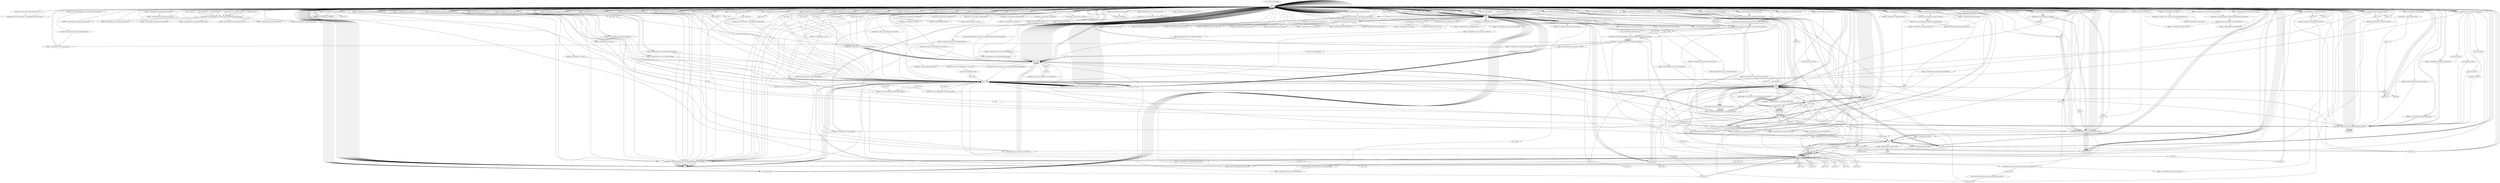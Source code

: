digraph "" {
    "r0 := @this: SunMoonPol34"
    "load.r r0"
    "r0 := @this: SunMoonPol34"->"load.r r0";
    "staticget <java.awt.Color: java.awt.Color white>"
    "load.r r0"->"staticget <java.awt.Color: java.awt.Color white>";
    "virtualinvoke <java.awt.Component: void setBackground(java.awt.Color)>"
    "staticget <java.awt.Color: java.awt.Color white>"->"virtualinvoke <java.awt.Component: void setBackground(java.awt.Color)>";
    "virtualinvoke <java.awt.Component: void setBackground(java.awt.Color)>"->"load.r r0";
    "new java.awt.Font"
    "load.r r0"->"new java.awt.Font";
    "dup1.r"
    "new java.awt.Font"->"dup1.r";
    "push \"Helvetica\""
    "dup1.r"->"push \"Helvetica\"";
    "push 0"
    "push \"Helvetica\""->"push 0";
    "push 12"
    "push 0"->"push 12";
    "specialinvoke <java.awt.Font: void <init>(java.lang.String,int,int)>"
    "push 12"->"specialinvoke <java.awt.Font: void <init>(java.lang.String,int,int)>";
    "virtualinvoke <java.awt.Container: void setFont(java.awt.Font)>"
    "specialinvoke <java.awt.Font: void <init>(java.lang.String,int,int)>"->"virtualinvoke <java.awt.Container: void setFont(java.awt.Font)>";
    "virtualinvoke <java.awt.Container: void setFont(java.awt.Font)>"->"load.r r0";
    "load.r r0"->"load.r r0";
    "push \"email\""
    "load.r r0"->"push \"email\"";
    "virtualinvoke <java.applet.Applet: java.lang.String getParameter(java.lang.String)>"
    "push \"email\""->"virtualinvoke <java.applet.Applet: java.lang.String getParameter(java.lang.String)>";
    "fieldput <SunMoonPol34: java.lang.String userString>"
    "virtualinvoke <java.applet.Applet: java.lang.String getParameter(java.lang.String)>"->"fieldput <SunMoonPol34: java.lang.String userString>";
    "fieldput <SunMoonPol34: java.lang.String userString>"->"load.r r0";
    "load.r r0"->"load.r r0";
    "push \"location\""
    "load.r r0"->"push \"location\"";
    "push \"location\""->"virtualinvoke <java.applet.Applet: java.lang.String getParameter(java.lang.String)>";
    "fieldput <SunMoonPol34: java.lang.String homeString>"
    "virtualinvoke <java.applet.Applet: java.lang.String getParameter(java.lang.String)>"->"fieldput <SunMoonPol34: java.lang.String homeString>";
    "fieldput <SunMoonPol34: java.lang.String homeString>"->"load.r r0";
    "load.r r0"->"load.r r0";
    "push \"latitude\""
    "load.r r0"->"push \"latitude\"";
    "push \"latitude\""->"virtualinvoke <java.applet.Applet: java.lang.String getParameter(java.lang.String)>";
    "fieldput <SunMoonPol34: java.lang.String homeLatStr>"
    "virtualinvoke <java.applet.Applet: java.lang.String getParameter(java.lang.String)>"->"fieldput <SunMoonPol34: java.lang.String homeLatStr>";
    "fieldput <SunMoonPol34: java.lang.String homeLatStr>"->"load.r r0";
    "load.r r0"->"load.r r0";
    "push \"longitude\""
    "load.r r0"->"push \"longitude\"";
    "push \"longitude\""->"virtualinvoke <java.applet.Applet: java.lang.String getParameter(java.lang.String)>";
    "fieldput <SunMoonPol34: java.lang.String homeLongStr>"
    "virtualinvoke <java.applet.Applet: java.lang.String getParameter(java.lang.String)>"->"fieldput <SunMoonPol34: java.lang.String homeLongStr>";
    "fieldput <SunMoonPol34: java.lang.String homeLongStr>"->"load.r r0";
    "load.r r0"->"load.r r0";
    "push \"server\""
    "load.r r0"->"push \"server\"";
    "push \"server\""->"virtualinvoke <java.applet.Applet: java.lang.String getParameter(java.lang.String)>";
    "fieldput <SunMoonPol34: java.lang.String serverStr>"
    "virtualinvoke <java.applet.Applet: java.lang.String getParameter(java.lang.String)>"->"fieldput <SunMoonPol34: java.lang.String serverStr>";
    "fieldput <SunMoonPol34: java.lang.String serverStr>"->"load.r r0";
    "load.r r0"->"load.r r0";
    "virtualinvoke <java.applet.Applet: java.net.URL getDocumentBase()>"
    "load.r r0"->"virtualinvoke <java.applet.Applet: java.net.URL getDocumentBase()>";
    "virtualinvoke <java.net.URL: java.lang.String toString()>"
    "virtualinvoke <java.applet.Applet: java.net.URL getDocumentBase()>"->"virtualinvoke <java.net.URL: java.lang.String toString()>";
    "fieldput <SunMoonPol34: java.lang.String str>"
    "virtualinvoke <java.net.URL: java.lang.String toString()>"->"fieldput <SunMoonPol34: java.lang.String str>";
    "fieldput <SunMoonPol34: java.lang.String str>"->"load.r r0";
    "new java.lang.StringBuffer"
    "load.r r0"->"new java.lang.StringBuffer";
    "new java.lang.StringBuffer"->"dup1.r";
    "dup1.r"->"load.r r0";
    "fieldget <SunMoonPol34: java.lang.String str>"
    "load.r r0"->"fieldget <SunMoonPol34: java.lang.String str>";
    "staticinvoke <java.lang.String: java.lang.String valueOf(java.lang.Object)>"
    "fieldget <SunMoonPol34: java.lang.String str>"->"staticinvoke <java.lang.String: java.lang.String valueOf(java.lang.Object)>";
    "specialinvoke <java.lang.StringBuffer: void <init>(java.lang.String)>"
    "staticinvoke <java.lang.String: java.lang.String valueOf(java.lang.Object)>"->"specialinvoke <java.lang.StringBuffer: void <init>(java.lang.String)>";
    "push \"1234567890123456789012345\""
    "specialinvoke <java.lang.StringBuffer: void <init>(java.lang.String)>"->"push \"1234567890123456789012345\"";
    "virtualinvoke <java.lang.StringBuffer: java.lang.StringBuffer append(java.lang.String)>"
    "push \"1234567890123456789012345\""->"virtualinvoke <java.lang.StringBuffer: java.lang.StringBuffer append(java.lang.String)>";
    "virtualinvoke <java.lang.StringBuffer: java.lang.String toString()>"
    "virtualinvoke <java.lang.StringBuffer: java.lang.StringBuffer append(java.lang.String)>"->"virtualinvoke <java.lang.StringBuffer: java.lang.String toString()>";
    "virtualinvoke <java.lang.StringBuffer: java.lang.String toString()>"->"fieldput <SunMoonPol34: java.lang.String str>";
    "fieldput <SunMoonPol34: java.lang.String str>"->"load.r r0";
    "load.r r0"->"load.r r0";
    "load.r r0"->"fieldget <SunMoonPol34: java.lang.String str>";
    "fieldget <SunMoonPol34: java.lang.String str>"->"push 0";
    "push 27"
    "push 0"->"push 27";
    "virtualinvoke <java.lang.String: java.lang.String substring(int,int)>"
    "push 27"->"virtualinvoke <java.lang.String: java.lang.String substring(int,int)>";
    "fieldput <SunMoonPol34: java.lang.String wwwStr>"
    "virtualinvoke <java.lang.String: java.lang.String substring(int,int)>"->"fieldput <SunMoonPol34: java.lang.String wwwStr>";
    "fieldput <SunMoonPol34: java.lang.String wwwStr>"->"load.r r0";
    "new java.util.Date"
    "load.r r0"->"new java.util.Date";
    "new java.util.Date"->"dup1.r";
    "specialinvoke <java.util.Date: void <init>()>"
    "dup1.r"->"specialinvoke <java.util.Date: void <init>()>";
    "fieldput <SunMoonPol34: java.util.Date dat>"
    "specialinvoke <java.util.Date: void <init>()>"->"fieldput <SunMoonPol34: java.util.Date dat>";
    "fieldput <SunMoonPol34: java.util.Date dat>"->"load.r r0";
    "load.r r0"->"load.r r0";
    "fieldget <SunMoonPol34: java.util.Date dat>"
    "load.r r0"->"fieldget <SunMoonPol34: java.util.Date dat>";
    "virtualinvoke <java.util.Date: int getHours()>"
    "fieldget <SunMoonPol34: java.util.Date dat>"->"virtualinvoke <java.util.Date: int getHours()>";
    "fieldput <SunMoonPol34: int hours>"
    "virtualinvoke <java.util.Date: int getHours()>"->"fieldput <SunMoonPol34: int hours>";
    "fieldput <SunMoonPol34: int hours>"->"load.r r0";
    "load.r r0"->"load.r r0";
    "load.r r0"->"fieldget <SunMoonPol34: java.util.Date dat>";
    "virtualinvoke <java.util.Date: int getMinutes()>"
    "fieldget <SunMoonPol34: java.util.Date dat>"->"virtualinvoke <java.util.Date: int getMinutes()>";
    "fieldput <SunMoonPol34: int minutes>"
    "virtualinvoke <java.util.Date: int getMinutes()>"->"fieldput <SunMoonPol34: int minutes>";
    "fieldput <SunMoonPol34: int minutes>"->"load.r r0";
    "load.r r0"->"load.r r0";
    "load.r r0"->"fieldget <SunMoonPol34: java.util.Date dat>";
    "virtualinvoke <java.util.Date: int getDate()>"
    "fieldget <SunMoonPol34: java.util.Date dat>"->"virtualinvoke <java.util.Date: int getDate()>";
    "fieldput <SunMoonPol34: int date>"
    "virtualinvoke <java.util.Date: int getDate()>"->"fieldput <SunMoonPol34: int date>";
    "fieldput <SunMoonPol34: int date>"->"load.r r0";
    "load.r r0"->"load.r r0";
    "load.r r0"->"fieldget <SunMoonPol34: java.util.Date dat>";
    "virtualinvoke <java.util.Date: int getMonth()>"
    "fieldget <SunMoonPol34: java.util.Date dat>"->"virtualinvoke <java.util.Date: int getMonth()>";
    "fieldput <SunMoonPol34: int month>"
    "virtualinvoke <java.util.Date: int getMonth()>"->"fieldput <SunMoonPol34: int month>";
    "fieldput <SunMoonPol34: int month>"->"load.r r0";
    "load.r r0"->"load.r r0";
    "load.r r0"->"fieldget <SunMoonPol34: java.util.Date dat>";
    "virtualinvoke <java.util.Date: int getYear()>"
    "fieldget <SunMoonPol34: java.util.Date dat>"->"virtualinvoke <java.util.Date: int getYear()>";
    "fieldput <SunMoonPol34: int year>"
    "virtualinvoke <java.util.Date: int getYear()>"->"fieldput <SunMoonPol34: int year>";
    "fieldput <SunMoonPol34: int year>"->"load.r r0";
    "load.r r0"->"load.r r0";
    "load.r r0"->"fieldget <SunMoonPol34: java.util.Date dat>";
    "virtualinvoke <java.util.Date: int getSeconds()>"
    "fieldget <SunMoonPol34: java.util.Date dat>"->"virtualinvoke <java.util.Date: int getSeconds()>";
    "fieldput <SunMoonPol34: int seconds>"
    "virtualinvoke <java.util.Date: int getSeconds()>"->"fieldput <SunMoonPol34: int seconds>";
    "fieldput <SunMoonPol34: int seconds>"->"load.r r0";
    "load.r r0"->"load.r r0";
    "load.r r0"->"fieldget <SunMoonPol34: java.util.Date dat>";
    "virtualinvoke <java.util.Date: int getTimezoneOffset()>"
    "fieldget <SunMoonPol34: java.util.Date dat>"->"virtualinvoke <java.util.Date: int getTimezoneOffset()>";
    "fieldput <SunMoonPol34: int browserOffset>"
    "virtualinvoke <java.util.Date: int getTimezoneOffset()>"->"fieldput <SunMoonPol34: int browserOffset>";
    "fieldput <SunMoonPol34: int browserOffset>"->"load.r r0";
    "load.r r0"->"load.r r0";
    "fieldget <SunMoonPol34: int browserOffset>"
    "load.r r0"->"fieldget <SunMoonPol34: int browserOffset>";
    "neg.i"
    "fieldget <SunMoonPol34: int browserOffset>"->"neg.i";
    "push 60"
    "neg.i"->"push 60";
    "div.i"
    "push 60"->"div.i";
    "div.i"->"fieldput <SunMoonPol34: int browserOffset>";
    "fieldput <SunMoonPol34: int browserOffset>"->"load.r r0";
    "load.r r0"->"load.r r0";
    "load.r r0"->"fieldget <SunMoonPol34: int browserOffset>";
    "fieldput <SunMoonPol34: int locOffset>"
    "fieldget <SunMoonPol34: int browserOffset>"->"fieldput <SunMoonPol34: int locOffset>";
    "fieldput <SunMoonPol34: int locOffset>"->"load.r r0";
    "load.r r0"->"new java.lang.StringBuffer";
    "new java.lang.StringBuffer"->"dup1.r";
    "dup1.r"->"load.r r0";
    "load.r r0"->"fieldget <SunMoonPol34: int browserOffset>";
    "staticinvoke <java.lang.String: java.lang.String valueOf(int)>"
    "fieldget <SunMoonPol34: int browserOffset>"->"staticinvoke <java.lang.String: java.lang.String valueOf(int)>";
    "staticinvoke <java.lang.String: java.lang.String valueOf(int)>"->"specialinvoke <java.lang.StringBuffer: void <init>(java.lang.String)>";
    "push \" h\""
    "specialinvoke <java.lang.StringBuffer: void <init>(java.lang.String)>"->"push \" h\"";
    "push \" h\""->"virtualinvoke <java.lang.StringBuffer: java.lang.StringBuffer append(java.lang.String)>";
    "virtualinvoke <java.lang.StringBuffer: java.lang.StringBuffer append(java.lang.String)>"->"virtualinvoke <java.lang.StringBuffer: java.lang.String toString()>";
    "fieldput <SunMoonPol34: java.lang.String timeString>"
    "virtualinvoke <java.lang.StringBuffer: java.lang.String toString()>"->"fieldput <SunMoonPol34: java.lang.String timeString>";
    "fieldput <SunMoonPol34: java.lang.String timeString>"->"load.r r0";
    "load.r r0"->"fieldget <SunMoonPol34: int browserOffset>";
    "ifle load.r r0"
    "fieldget <SunMoonPol34: int browserOffset>"->"ifle load.r r0";
    "ifle load.r r0"->"load.r r0";
    "load.r r0"->"new java.lang.StringBuffer";
    "new java.lang.StringBuffer"->"dup1.r";
    "push \"+\""
    "dup1.r"->"push \"+\"";
    "push \"+\""->"specialinvoke <java.lang.StringBuffer: void <init>(java.lang.String)>";
    "specialinvoke <java.lang.StringBuffer: void <init>(java.lang.String)>"->"load.r r0";
    "fieldget <SunMoonPol34: java.lang.String timeString>"
    "load.r r0"->"fieldget <SunMoonPol34: java.lang.String timeString>";
    "fieldget <SunMoonPol34: java.lang.String timeString>"->"virtualinvoke <java.lang.StringBuffer: java.lang.StringBuffer append(java.lang.String)>";
    "virtualinvoke <java.lang.StringBuffer: java.lang.StringBuffer append(java.lang.String)>"->"virtualinvoke <java.lang.StringBuffer: java.lang.String toString()>";
    "virtualinvoke <java.lang.StringBuffer: java.lang.String toString()>"->"fieldput <SunMoonPol34: java.lang.String timeString>";
    "fieldput <SunMoonPol34: java.lang.String timeString>"->"load.r r0";
    "load.r r0"->"new java.lang.StringBuffer";
    "new java.lang.StringBuffer"->"dup1.r";
    "push \"UT \""
    "dup1.r"->"push \"UT \"";
    "push \"UT \""->"specialinvoke <java.lang.StringBuffer: void <init>(java.lang.String)>";
    "specialinvoke <java.lang.StringBuffer: void <init>(java.lang.String)>"->"load.r r0";
    "load.r r0"->"fieldget <SunMoonPol34: java.lang.String timeString>";
    "fieldget <SunMoonPol34: java.lang.String timeString>"->"virtualinvoke <java.lang.StringBuffer: java.lang.StringBuffer append(java.lang.String)>";
    "virtualinvoke <java.lang.StringBuffer: java.lang.StringBuffer append(java.lang.String)>"->"virtualinvoke <java.lang.StringBuffer: java.lang.String toString()>";
    "virtualinvoke <java.lang.StringBuffer: java.lang.String toString()>"->"fieldput <SunMoonPol34: java.lang.String timeString>";
    "new java.awt.GridBagLayout"
    "fieldput <SunMoonPol34: java.lang.String timeString>"->"new java.awt.GridBagLayout";
    "store.r $r38"
    "new java.awt.GridBagLayout"->"store.r $r38";
    "load.r $r38"
    "store.r $r38"->"load.r $r38";
    "specialinvoke <java.awt.GridBagLayout: void <init>()>"
    "load.r $r38"->"specialinvoke <java.awt.GridBagLayout: void <init>()>";
    "new java.awt.GridBagConstraints"
    "specialinvoke <java.awt.GridBagLayout: void <init>()>"->"new java.awt.GridBagConstraints";
    "store.r $r39"
    "new java.awt.GridBagConstraints"->"store.r $r39";
    "load.r $r39"
    "store.r $r39"->"load.r $r39";
    "specialinvoke <java.awt.GridBagConstraints: void <init>()>"
    "load.r $r39"->"specialinvoke <java.awt.GridBagConstraints: void <init>()>";
    "specialinvoke <java.awt.GridBagConstraints: void <init>()>"->"load.r r0";
    "load.r r0"->"load.r $r38";
    "virtualinvoke <java.awt.Container: void setLayout(java.awt.LayoutManager)>"
    "load.r $r38"->"virtualinvoke <java.awt.Container: void setLayout(java.awt.LayoutManager)>";
    "virtualinvoke <java.awt.Container: void setLayout(java.awt.LayoutManager)>"->"load.r $r39";
    "push 1.0"
    "load.r $r39"->"push 1.0";
    "fieldput <java.awt.GridBagConstraints: double weightx>"
    "push 1.0"->"fieldput <java.awt.GridBagConstraints: double weightx>";
    "fieldput <java.awt.GridBagConstraints: double weightx>"->"load.r $r39";
    "push 0.0"
    "load.r $r39"->"push 0.0";
    "fieldput <java.awt.GridBagConstraints: double weighty>"
    "push 0.0"->"fieldput <java.awt.GridBagConstraints: double weighty>";
    "fieldput <java.awt.GridBagConstraints: double weighty>"->"load.r $r39";
    "new java.awt.Insets"
    "load.r $r39"->"new java.awt.Insets";
    "new java.awt.Insets"->"dup1.r";
    "push 2"
    "dup1.r"->"push 2";
    "push 2"->"push 0";
    "push 0"->"push 0";
    "push 0"->"push 0";
    "specialinvoke <java.awt.Insets: void <init>(int,int,int,int)>"
    "push 0"->"specialinvoke <java.awt.Insets: void <init>(int,int,int,int)>";
    "fieldput <java.awt.GridBagConstraints: java.awt.Insets insets>"
    "specialinvoke <java.awt.Insets: void <init>(int,int,int,int)>"->"fieldput <java.awt.GridBagConstraints: java.awt.Insets insets>";
    "fieldput <java.awt.GridBagConstraints: java.awt.Insets insets>"->"load.r r0";
    "new java.awt.Label"
    "load.r r0"->"new java.awt.Label";
    "new java.awt.Label"->"dup1.r";
    "specialinvoke <java.awt.Label: void <init>()>"
    "dup1.r"->"specialinvoke <java.awt.Label: void <init>()>";
    "fieldput <SunMoonPol34: java.awt.Label L11>"
    "specialinvoke <java.awt.Label: void <init>()>"->"fieldput <SunMoonPol34: java.awt.Label L11>";
    "fieldput <SunMoonPol34: java.awt.Label L11>"->"load.r r0";
    "fieldget <SunMoonPol34: java.awt.Label L11>"
    "load.r r0"->"fieldget <SunMoonPol34: java.awt.Label L11>";
    "push \"Time Zone\""
    "fieldget <SunMoonPol34: java.awt.Label L11>"->"push \"Time Zone\"";
    "virtualinvoke <java.awt.Label: void setText(java.lang.String)>"
    "push \"Time Zone\""->"virtualinvoke <java.awt.Label: void setText(java.lang.String)>";
    "virtualinvoke <java.awt.Label: void setText(java.lang.String)>"->"load.r $r38";
    "load.r $r38"->"load.r r0";
    "load.r r0"->"fieldget <SunMoonPol34: java.awt.Label L11>";
    "fieldget <SunMoonPol34: java.awt.Label L11>"->"load.r $r39";
    "virtualinvoke <java.awt.GridBagLayout: void setConstraints(java.awt.Component,java.awt.GridBagConstraints)>"
    "load.r $r39"->"virtualinvoke <java.awt.GridBagLayout: void setConstraints(java.awt.Component,java.awt.GridBagConstraints)>";
    "virtualinvoke <java.awt.GridBagLayout: void setConstraints(java.awt.Component,java.awt.GridBagConstraints)>"->"load.r r0";
    "load.r r0"->"load.r r0";
    "load.r r0"->"fieldget <SunMoonPol34: java.awt.Label L11>";
    "virtualinvoke <java.awt.Container: java.awt.Component add(java.awt.Component)>"
    "fieldget <SunMoonPol34: java.awt.Label L11>"->"virtualinvoke <java.awt.Container: java.awt.Component add(java.awt.Component)>";
    "pop"
    "virtualinvoke <java.awt.Container: java.awt.Component add(java.awt.Component)>"->"pop";
    "pop"->"load.r r0";
    "load.r r0"->"new java.awt.Label";
    "new java.awt.Label"->"dup1.r";
    "dup1.r"->"specialinvoke <java.awt.Label: void <init>()>";
    "fieldput <SunMoonPol34: java.awt.Label L12>"
    "specialinvoke <java.awt.Label: void <init>()>"->"fieldput <SunMoonPol34: java.awt.Label L12>";
    "fieldput <SunMoonPol34: java.awt.Label L12>"->"load.r r0";
    "fieldget <SunMoonPol34: java.awt.Label L12>"
    "load.r r0"->"fieldget <SunMoonPol34: java.awt.Label L12>";
    "push \"Location\""
    "fieldget <SunMoonPol34: java.awt.Label L12>"->"push \"Location\"";
    "push \"Location\""->"virtualinvoke <java.awt.Label: void setText(java.lang.String)>";
    "virtualinvoke <java.awt.Label: void setText(java.lang.String)>"->"load.r $r38";
    "load.r $r38"->"load.r r0";
    "load.r r0"->"fieldget <SunMoonPol34: java.awt.Label L12>";
    "fieldget <SunMoonPol34: java.awt.Label L12>"->"load.r $r39";
    "load.r $r39"->"virtualinvoke <java.awt.GridBagLayout: void setConstraints(java.awt.Component,java.awt.GridBagConstraints)>";
    "virtualinvoke <java.awt.GridBagLayout: void setConstraints(java.awt.Component,java.awt.GridBagConstraints)>"->"load.r r0";
    "load.r r0"->"load.r r0";
    "load.r r0"->"fieldget <SunMoonPol34: java.awt.Label L12>";
    "fieldget <SunMoonPol34: java.awt.Label L12>"->"virtualinvoke <java.awt.Container: java.awt.Component add(java.awt.Component)>";
    "virtualinvoke <java.awt.Container: java.awt.Component add(java.awt.Component)>"->"pop";
    "pop"->"load.r $r39";
    "push 10.0"
    "load.r $r39"->"push 10.0";
    "push 10.0"->"fieldput <java.awt.GridBagConstraints: double weightx>";
    "fieldput <java.awt.GridBagConstraints: double weightx>"->"load.r r0";
    "load.r r0"->"new java.awt.Label";
    "new java.awt.Label"->"dup1.r";
    "dup1.r"->"specialinvoke <java.awt.Label: void <init>()>";
    "fieldput <SunMoonPol34: java.awt.Label L13>"
    "specialinvoke <java.awt.Label: void <init>()>"->"fieldput <SunMoonPol34: java.awt.Label L13>";
    "fieldput <SunMoonPol34: java.awt.Label L13>"->"load.r r0";
    "fieldget <SunMoonPol34: java.awt.Label L13>"
    "load.r r0"->"fieldget <SunMoonPol34: java.awt.Label L13>";
    "push \"Latit.: xx.xx\""
    "fieldget <SunMoonPol34: java.awt.Label L13>"->"push \"Latit.: xx.xx\"";
    "push \"Latit.: xx.xx\""->"virtualinvoke <java.awt.Label: void setText(java.lang.String)>";
    "virtualinvoke <java.awt.Label: void setText(java.lang.String)>"->"load.r $r38";
    "load.r $r38"->"load.r r0";
    "load.r r0"->"fieldget <SunMoonPol34: java.awt.Label L13>";
    "fieldget <SunMoonPol34: java.awt.Label L13>"->"load.r $r39";
    "load.r $r39"->"virtualinvoke <java.awt.GridBagLayout: void setConstraints(java.awt.Component,java.awt.GridBagConstraints)>";
    "virtualinvoke <java.awt.GridBagLayout: void setConstraints(java.awt.Component,java.awt.GridBagConstraints)>"->"load.r r0";
    "load.r r0"->"load.r r0";
    "load.r r0"->"fieldget <SunMoonPol34: java.awt.Label L13>";
    "fieldget <SunMoonPol34: java.awt.Label L13>"->"virtualinvoke <java.awt.Container: java.awt.Component add(java.awt.Component)>";
    "virtualinvoke <java.awt.Container: java.awt.Component add(java.awt.Component)>"->"pop";
    "pop"->"load.r r0";
    "load.r r0"->"new java.awt.Label";
    "new java.awt.Label"->"dup1.r";
    "dup1.r"->"specialinvoke <java.awt.Label: void <init>()>";
    "fieldput <SunMoonPol34: java.awt.Label L14>"
    "specialinvoke <java.awt.Label: void <init>()>"->"fieldput <SunMoonPol34: java.awt.Label L14>";
    "fieldput <SunMoonPol34: java.awt.Label L14>"->"load.r r0";
    "fieldget <SunMoonPol34: java.awt.Label L14>"
    "load.r r0"->"fieldget <SunMoonPol34: java.awt.Label L14>";
    "push \"N/S\""
    "fieldget <SunMoonPol34: java.awt.Label L14>"->"push \"N/S\"";
    "push \"N/S\""->"virtualinvoke <java.awt.Label: void setText(java.lang.String)>";
    "virtualinvoke <java.awt.Label: void setText(java.lang.String)>"->"load.r $r38";
    "load.r $r38"->"load.r r0";
    "load.r r0"->"fieldget <SunMoonPol34: java.awt.Label L14>";
    "fieldget <SunMoonPol34: java.awt.Label L14>"->"load.r $r39";
    "load.r $r39"->"virtualinvoke <java.awt.GridBagLayout: void setConstraints(java.awt.Component,java.awt.GridBagConstraints)>";
    "virtualinvoke <java.awt.GridBagLayout: void setConstraints(java.awt.Component,java.awt.GridBagConstraints)>"->"load.r r0";
    "load.r r0"->"load.r r0";
    "load.r r0"->"fieldget <SunMoonPol34: java.awt.Label L14>";
    "fieldget <SunMoonPol34: java.awt.Label L14>"->"virtualinvoke <java.awt.Container: java.awt.Component add(java.awt.Component)>";
    "virtualinvoke <java.awt.Container: java.awt.Component add(java.awt.Component)>"->"pop";
    "pop"->"load.r r0";
    "load.r r0"->"new java.awt.Label";
    "new java.awt.Label"->"dup1.r";
    "dup1.r"->"specialinvoke <java.awt.Label: void <init>()>";
    "fieldput <SunMoonPol34: java.awt.Label L15>"
    "specialinvoke <java.awt.Label: void <init>()>"->"fieldput <SunMoonPol34: java.awt.Label L15>";
    "fieldput <SunMoonPol34: java.awt.Label L15>"->"load.r r0";
    "fieldget <SunMoonPol34: java.awt.Label L15>"
    "load.r r0"->"fieldget <SunMoonPol34: java.awt.Label L15>";
    "push \"Longit.: xx.xx\""
    "fieldget <SunMoonPol34: java.awt.Label L15>"->"push \"Longit.: xx.xx\"";
    "push \"Longit.: xx.xx\""->"virtualinvoke <java.awt.Label: void setText(java.lang.String)>";
    "virtualinvoke <java.awt.Label: void setText(java.lang.String)>"->"load.r $r38";
    "load.r $r38"->"load.r r0";
    "load.r r0"->"fieldget <SunMoonPol34: java.awt.Label L15>";
    "fieldget <SunMoonPol34: java.awt.Label L15>"->"load.r $r39";
    "load.r $r39"->"virtualinvoke <java.awt.GridBagLayout: void setConstraints(java.awt.Component,java.awt.GridBagConstraints)>";
    "virtualinvoke <java.awt.GridBagLayout: void setConstraints(java.awt.Component,java.awt.GridBagConstraints)>"->"load.r r0";
    "load.r r0"->"load.r r0";
    "load.r r0"->"fieldget <SunMoonPol34: java.awt.Label L15>";
    "fieldget <SunMoonPol34: java.awt.Label L15>"->"virtualinvoke <java.awt.Container: java.awt.Component add(java.awt.Component)>";
    "virtualinvoke <java.awt.Container: java.awt.Component add(java.awt.Component)>"->"pop";
    "pop"->"load.r r0";
    "load.r r0"->"new java.awt.Label";
    "new java.awt.Label"->"dup1.r";
    "dup1.r"->"specialinvoke <java.awt.Label: void <init>()>";
    "fieldput <SunMoonPol34: java.awt.Label L16>"
    "specialinvoke <java.awt.Label: void <init>()>"->"fieldput <SunMoonPol34: java.awt.Label L16>";
    "fieldput <SunMoonPol34: java.awt.Label L16>"->"load.r r0";
    "fieldget <SunMoonPol34: java.awt.Label L16>"
    "load.r r0"->"fieldget <SunMoonPol34: java.awt.Label L16>";
    "push \"E/W\""
    "fieldget <SunMoonPol34: java.awt.Label L16>"->"push \"E/W\"";
    "push \"E/W\""->"virtualinvoke <java.awt.Label: void setText(java.lang.String)>";
    "virtualinvoke <java.awt.Label: void setText(java.lang.String)>"->"load.r $r38";
    "load.r $r38"->"load.r r0";
    "load.r r0"->"fieldget <SunMoonPol34: java.awt.Label L16>";
    "fieldget <SunMoonPol34: java.awt.Label L16>"->"load.r $r39";
    "load.r $r39"->"virtualinvoke <java.awt.GridBagLayout: void setConstraints(java.awt.Component,java.awt.GridBagConstraints)>";
    "virtualinvoke <java.awt.GridBagLayout: void setConstraints(java.awt.Component,java.awt.GridBagConstraints)>"->"load.r r0";
    "load.r r0"->"load.r r0";
    "load.r r0"->"fieldget <SunMoonPol34: java.awt.Label L16>";
    "fieldget <SunMoonPol34: java.awt.Label L16>"->"virtualinvoke <java.awt.Container: java.awt.Component add(java.awt.Component)>";
    "virtualinvoke <java.awt.Container: java.awt.Component add(java.awt.Component)>"->"pop";
    "pop"->"load.r r0";
    "load.r r0"->"new java.awt.Label";
    "new java.awt.Label"->"dup1.r";
    "push \"Details\""
    "dup1.r"->"push \"Details\"";
    "specialinvoke <java.awt.Label: void <init>(java.lang.String)>"
    "push \"Details\""->"specialinvoke <java.awt.Label: void <init>(java.lang.String)>";
    "fieldput <SunMoonPol34: java.awt.Label detailsLabel>"
    "specialinvoke <java.awt.Label: void <init>(java.lang.String)>"->"fieldput <SunMoonPol34: java.awt.Label detailsLabel>";
    "fieldput <SunMoonPol34: java.awt.Label detailsLabel>"->"load.r $r38";
    "load.r $r38"->"load.r r0";
    "fieldget <SunMoonPol34: java.awt.Label detailsLabel>"
    "load.r r0"->"fieldget <SunMoonPol34: java.awt.Label detailsLabel>";
    "fieldget <SunMoonPol34: java.awt.Label detailsLabel>"->"load.r $r39";
    "load.r $r39"->"virtualinvoke <java.awt.GridBagLayout: void setConstraints(java.awt.Component,java.awt.GridBagConstraints)>";
    "virtualinvoke <java.awt.GridBagLayout: void setConstraints(java.awt.Component,java.awt.GridBagConstraints)>"->"load.r r0";
    "load.r r0"->"load.r r0";
    "load.r r0"->"fieldget <SunMoonPol34: java.awt.Label detailsLabel>";
    "fieldget <SunMoonPol34: java.awt.Label detailsLabel>"->"virtualinvoke <java.awt.Container: java.awt.Component add(java.awt.Component)>";
    "virtualinvoke <java.awt.Container: java.awt.Component add(java.awt.Component)>"->"pop";
    "pop"->"new java.awt.Label";
    "store.r $r75"
    "new java.awt.Label"->"store.r $r75";
    "load.r $r75"
    "store.r $r75"->"load.r $r75";
    "push \"Zoom\""
    "load.r $r75"->"push \"Zoom\"";
    "push \"Zoom\""->"specialinvoke <java.awt.Label: void <init>(java.lang.String)>";
    "specialinvoke <java.awt.Label: void <init>(java.lang.String)>"->"load.r $r38";
    "load.r $r38"->"load.r $r75";
    "load.r $r75"->"load.r $r39";
    "load.r $r39"->"virtualinvoke <java.awt.GridBagLayout: void setConstraints(java.awt.Component,java.awt.GridBagConstraints)>";
    "virtualinvoke <java.awt.GridBagLayout: void setConstraints(java.awt.Component,java.awt.GridBagConstraints)>"->"load.r r0";
    "load.r r0"->"load.r $r75";
    "load.r $r75"->"virtualinvoke <java.awt.Container: java.awt.Component add(java.awt.Component)>";
    "virtualinvoke <java.awt.Container: java.awt.Component add(java.awt.Component)>"->"pop";
    "pop"->"load.r $r39";
    "push 1"
    "load.r $r39"->"push 1";
    "fieldput <java.awt.GridBagConstraints: int gridy>"
    "push 1"->"fieldput <java.awt.GridBagConstraints: int gridy>";
    "fieldput <java.awt.GridBagConstraints: int gridy>"->"load.r $r39";
    "load.r $r39"->"new java.awt.Insets";
    "new java.awt.Insets"->"dup1.r";
    "dup1.r"->"push 0";
    "push 0"->"push 0";
    "push 0"->"push 0";
    "push 0"->"push 0";
    "push 0"->"specialinvoke <java.awt.Insets: void <init>(int,int,int,int)>";
    "specialinvoke <java.awt.Insets: void <init>(int,int,int,int)>"->"fieldput <java.awt.GridBagConstraints: java.awt.Insets insets>";
    "fieldput <java.awt.GridBagConstraints: java.awt.Insets insets>"->"load.r r0";
    "new sunloc"
    "load.r r0"->"new sunloc";
    "new sunloc"->"dup1.r";
    "specialinvoke <sunloc: void <init>()>"
    "dup1.r"->"specialinvoke <sunloc: void <init>()>";
    "fieldput <SunMoonPol34: sunloc time>"
    "specialinvoke <sunloc: void <init>()>"->"fieldput <SunMoonPol34: sunloc time>";
    "fieldput <SunMoonPol34: sunloc time>"->"load.r r0";
    "new java.awt.Choice"
    "load.r r0"->"new java.awt.Choice";
    "new java.awt.Choice"->"dup1.r";
    "specialinvoke <java.awt.Choice: void <init>()>"
    "dup1.r"->"specialinvoke <java.awt.Choice: void <init>()>";
    "fieldput <SunMoonPol34: java.awt.Choice timeChoice>"
    "specialinvoke <java.awt.Choice: void <init>()>"->"fieldput <SunMoonPol34: java.awt.Choice timeChoice>";
    "fieldput <SunMoonPol34: java.awt.Choice timeChoice>"->"load.r r0";
    "fieldget <SunMoonPol34: sunloc time>"
    "load.r r0"->"fieldget <SunMoonPol34: sunloc time>";
    "fieldget <SunMoonPol34: sunloc time>"->"load.r r0";
    "fieldget <SunMoonPol34: java.awt.Choice timeChoice>"
    "load.r r0"->"fieldget <SunMoonPol34: java.awt.Choice timeChoice>";
    "virtualinvoke <sunloc: void timeMenu(java.awt.Choice)>"
    "fieldget <SunMoonPol34: java.awt.Choice timeChoice>"->"virtualinvoke <sunloc: void timeMenu(java.awt.Choice)>";
    "virtualinvoke <sunloc: void timeMenu(java.awt.Choice)>"->"load.r $r38";
    "load.r $r38"->"load.r r0";
    "load.r r0"->"fieldget <SunMoonPol34: java.awt.Choice timeChoice>";
    "fieldget <SunMoonPol34: java.awt.Choice timeChoice>"->"load.r $r39";
    "load.r $r39"->"virtualinvoke <java.awt.GridBagLayout: void setConstraints(java.awt.Component,java.awt.GridBagConstraints)>";
    "virtualinvoke <java.awt.GridBagLayout: void setConstraints(java.awt.Component,java.awt.GridBagConstraints)>"->"load.r r0";
    "load.r r0"->"fieldget <SunMoonPol34: java.awt.Choice timeChoice>";
    "fieldget <SunMoonPol34: java.awt.Choice timeChoice>"->"load.r r0";
    "load.r r0"->"fieldget <SunMoonPol34: java.lang.String timeString>";
    "virtualinvoke <java.awt.Choice: void select(java.lang.String)>"
    "fieldget <SunMoonPol34: java.lang.String timeString>"->"virtualinvoke <java.awt.Choice: void select(java.lang.String)>";
    "virtualinvoke <java.awt.Choice: void select(java.lang.String)>"->"load.r r0";
    "load.r r0"->"load.r r0";
    "load.r r0"->"fieldget <SunMoonPol34: java.awt.Choice timeChoice>";
    "fieldget <SunMoonPol34: java.awt.Choice timeChoice>"->"virtualinvoke <java.awt.Container: java.awt.Component add(java.awt.Component)>";
    "virtualinvoke <java.awt.Container: java.awt.Component add(java.awt.Component)>"->"pop";
    "pop"->"load.r r0";
    "load.r r0"->"new sunloc";
    "new sunloc"->"dup1.r";
    "dup1.r"->"specialinvoke <sunloc: void <init>()>";
    "fieldput <SunMoonPol34: sunloc loc>"
    "specialinvoke <sunloc: void <init>()>"->"fieldput <SunMoonPol34: sunloc loc>";
    "fieldput <SunMoonPol34: sunloc loc>"->"load.r r0";
    "load.r r0"->"new java.awt.Choice";
    "new java.awt.Choice"->"dup1.r";
    "dup1.r"->"specialinvoke <java.awt.Choice: void <init>()>";
    "fieldput <SunMoonPol34: java.awt.Choice locChoice>"
    "specialinvoke <java.awt.Choice: void <init>()>"->"fieldput <SunMoonPol34: java.awt.Choice locChoice>";
    "fieldput <SunMoonPol34: java.awt.Choice locChoice>"->"load.r r0";
    "load.r r0"->"load.r r0";
    "fieldget <SunMoonPol34: java.lang.String homeString>"
    "load.r r0"->"fieldget <SunMoonPol34: java.lang.String homeString>";
    "fieldput <SunMoonPol34: java.lang.String locString>"
    "fieldget <SunMoonPol34: java.lang.String homeString>"->"fieldput <SunMoonPol34: java.lang.String locString>";
    "fieldput <SunMoonPol34: java.lang.String locString>"->"load.r r0";
    "fieldget <SunMoonPol34: java.awt.Choice locChoice>"
    "load.r r0"->"fieldget <SunMoonPol34: java.awt.Choice locChoice>";
    "fieldget <SunMoonPol34: java.awt.Choice locChoice>"->"load.r r0";
    "fieldget <SunMoonPol34: java.lang.String locString>"
    "load.r r0"->"fieldget <SunMoonPol34: java.lang.String locString>";
    "virtualinvoke <java.awt.Choice: void addItem(java.lang.String)>"
    "fieldget <SunMoonPol34: java.lang.String locString>"->"virtualinvoke <java.awt.Choice: void addItem(java.lang.String)>";
    "virtualinvoke <java.awt.Choice: void addItem(java.lang.String)>"->"load.r r0";
    "load.r r0"->"fieldget <SunMoonPol34: java.awt.Choice locChoice>";
    "push \"_________\""
    "fieldget <SunMoonPol34: java.awt.Choice locChoice>"->"push \"_________\"";
    "push \"_________\""->"virtualinvoke <java.awt.Choice: void addItem(java.lang.String)>";
    "virtualinvoke <java.awt.Choice: void addItem(java.lang.String)>"->"load.r r0";
    "load.r r0"->"fieldget <SunMoonPol34: java.awt.Choice locChoice>";
    "fieldget <SunMoonPol34: java.awt.Choice locChoice>"->"load.r r0";
    "load.r r0"->"fieldget <SunMoonPol34: java.lang.String locString>";
    "fieldget <SunMoonPol34: java.lang.String locString>"->"virtualinvoke <java.awt.Choice: void select(java.lang.String)>";
    "virtualinvoke <java.awt.Choice: void select(java.lang.String)>"->"load.r r0";
    "fieldget <SunMoonPol34: sunloc loc>"
    "load.r r0"->"fieldget <SunMoonPol34: sunloc loc>";
    "fieldget <SunMoonPol34: sunloc loc>"->"load.r r0";
    "load.r r0"->"fieldget <SunMoonPol34: java.awt.Choice locChoice>";
    "virtualinvoke <sunloc: void locMenu(java.awt.Choice)>"
    "fieldget <SunMoonPol34: java.awt.Choice locChoice>"->"virtualinvoke <sunloc: void locMenu(java.awt.Choice)>";
    "virtualinvoke <sunloc: void locMenu(java.awt.Choice)>"->"load.r $r38";
    "load.r $r38"->"load.r r0";
    "load.r r0"->"fieldget <SunMoonPol34: java.awt.Choice locChoice>";
    "fieldget <SunMoonPol34: java.awt.Choice locChoice>"->"load.r $r39";
    "load.r $r39"->"virtualinvoke <java.awt.GridBagLayout: void setConstraints(java.awt.Component,java.awt.GridBagConstraints)>";
    "virtualinvoke <java.awt.GridBagLayout: void setConstraints(java.awt.Component,java.awt.GridBagConstraints)>"->"load.r r0";
    "load.r r0"->"load.r r0";
    "load.r r0"->"fieldget <SunMoonPol34: java.awt.Choice locChoice>";
    "fieldget <SunMoonPol34: java.awt.Choice locChoice>"->"virtualinvoke <java.awt.Container: java.awt.Component add(java.awt.Component)>";
    "virtualinvoke <java.awt.Container: java.awt.Component add(java.awt.Component)>"->"pop";
    "pop"->"load.r r0";
    "load.r r0"->"load.r r0";
    "fieldget <SunMoonPol34: java.lang.String homeLatStr>"
    "load.r r0"->"fieldget <SunMoonPol34: java.lang.String homeLatStr>";
    "staticinvoke <java.lang.Double: java.lang.Double valueOf(java.lang.String)>"
    "fieldget <SunMoonPol34: java.lang.String homeLatStr>"->"staticinvoke <java.lang.Double: java.lang.Double valueOf(java.lang.String)>";
    "virtualinvoke <java.lang.Double: double doubleValue()>"
    "staticinvoke <java.lang.Double: java.lang.Double valueOf(java.lang.String)>"->"virtualinvoke <java.lang.Double: double doubleValue()>";
    "fieldput <SunMoonPol34: double latitude>"
    "virtualinvoke <java.lang.Double: double doubleValue()>"->"fieldput <SunMoonPol34: double latitude>";
    "fieldput <SunMoonPol34: double latitude>"->"load.r r0";
    "load.r r0"->"load.r r0";
    "fieldget <SunMoonPol34: double latitude>"
    "load.r r0"->"fieldget <SunMoonPol34: double latitude>";
    "fieldput <SunMoonPol34: double homeLat>"
    "fieldget <SunMoonPol34: double latitude>"->"fieldput <SunMoonPol34: double homeLat>";
    "fieldput <SunMoonPol34: double homeLat>"->"load.r r0";
    "load.r r0"->"fieldget <SunMoonPol34: double latitude>";
    "fieldget <SunMoonPol34: double latitude>"->"push 0.0";
    "cmpg.d"
    "push 0.0"->"cmpg.d";
    "ifge load.r r0"
    "cmpg.d"->"ifge load.r r0";
    "ifge load.r r0"->"load.r r0";
    "push \"S\""
    "load.r r0"->"push \"S\"";
    "fieldput <SunMoonPol34: java.lang.String nsStr>"
    "push \"S\""->"fieldput <SunMoonPol34: java.lang.String nsStr>";
    "goto load.r r0"
    "fieldput <SunMoonPol34: java.lang.String nsStr>"->"goto load.r r0";
    "goto load.r r0"->"load.r r0";
    "load.r r0"->"load.r r0";
    "fieldget <SunMoonPol34: java.lang.String homeLongStr>"
    "load.r r0"->"fieldget <SunMoonPol34: java.lang.String homeLongStr>";
    "fieldget <SunMoonPol34: java.lang.String homeLongStr>"->"staticinvoke <java.lang.Double: java.lang.Double valueOf(java.lang.String)>";
    "staticinvoke <java.lang.Double: java.lang.Double valueOf(java.lang.String)>"->"virtualinvoke <java.lang.Double: double doubleValue()>";
    "fieldput <SunMoonPol34: double longitude>"
    "virtualinvoke <java.lang.Double: double doubleValue()>"->"fieldput <SunMoonPol34: double longitude>";
    "fieldput <SunMoonPol34: double longitude>"->"load.r r0";
    "load.r r0"->"load.r r0";
    "fieldget <SunMoonPol34: double longitude>"
    "load.r r0"->"fieldget <SunMoonPol34: double longitude>";
    "fieldput <SunMoonPol34: double homeLong>"
    "fieldget <SunMoonPol34: double longitude>"->"fieldput <SunMoonPol34: double homeLong>";
    "fieldput <SunMoonPol34: double homeLong>"->"load.r r0";
    "load.r r0"->"fieldget <SunMoonPol34: double longitude>";
    "fieldget <SunMoonPol34: double longitude>"->"push 0.0";
    "push 0.0"->"cmpg.d";
    "cmpg.d"->"ifge load.r r0";
    "ifge load.r r0"->"load.r r0";
    "push \"E\""
    "load.r r0"->"push \"E\"";
    "fieldput <SunMoonPol34: java.lang.String ewStr>"
    "push \"E\""->"fieldput <SunMoonPol34: java.lang.String ewStr>";
    "fieldput <SunMoonPol34: java.lang.String ewStr>"->"goto load.r r0";
    "goto load.r r0"->"load.r r0";
    "load.r r0"->"load.r r0";
    "load.r r0"->"fieldget <SunMoonPol34: double latitude>";
    "staticinvoke <java.lang.Math: double abs(double)>"
    "fieldget <SunMoonPol34: double latitude>"->"staticinvoke <java.lang.Math: double abs(double)>";
    "staticinvoke <java.lang.String: java.lang.String valueOf(double)>"
    "staticinvoke <java.lang.Math: double abs(double)>"->"staticinvoke <java.lang.String: java.lang.String valueOf(double)>";
    "fieldput <SunMoonPol34: java.lang.String latStr>"
    "staticinvoke <java.lang.String: java.lang.String valueOf(double)>"->"fieldput <SunMoonPol34: java.lang.String latStr>";
    "fieldput <SunMoonPol34: java.lang.String latStr>"->"load.r r0";
    "new java.awt.TextField"
    "load.r r0"->"new java.awt.TextField";
    "new java.awt.TextField"->"dup1.r";
    "dup1.r"->"load.r r0";
    "fieldget <SunMoonPol34: java.lang.String latStr>"
    "load.r r0"->"fieldget <SunMoonPol34: java.lang.String latStr>";
    "specialinvoke <java.awt.TextField: void <init>(java.lang.String)>"
    "fieldget <SunMoonPol34: java.lang.String latStr>"->"specialinvoke <java.awt.TextField: void <init>(java.lang.String)>";
    "fieldput <SunMoonPol34: java.awt.TextField fieldLatDeg>"
    "specialinvoke <java.awt.TextField: void <init>(java.lang.String)>"->"fieldput <SunMoonPol34: java.awt.TextField fieldLatDeg>";
    "fieldput <SunMoonPol34: java.awt.TextField fieldLatDeg>"->"load.r $r38";
    "load.r $r38"->"load.r r0";
    "fieldget <SunMoonPol34: java.awt.TextField fieldLatDeg>"
    "load.r r0"->"fieldget <SunMoonPol34: java.awt.TextField fieldLatDeg>";
    "fieldget <SunMoonPol34: java.awt.TextField fieldLatDeg>"->"load.r $r39";
    "load.r $r39"->"virtualinvoke <java.awt.GridBagLayout: void setConstraints(java.awt.Component,java.awt.GridBagConstraints)>";
    "virtualinvoke <java.awt.GridBagLayout: void setConstraints(java.awt.Component,java.awt.GridBagConstraints)>"->"load.r r0";
    "load.r r0"->"load.r r0";
    "load.r r0"->"fieldget <SunMoonPol34: java.awt.TextField fieldLatDeg>";
    "fieldget <SunMoonPol34: java.awt.TextField fieldLatDeg>"->"virtualinvoke <java.awt.Container: java.awt.Component add(java.awt.Component)>";
    "virtualinvoke <java.awt.Container: java.awt.Component add(java.awt.Component)>"->"pop";
    "pop"->"load.r r0";
    "load.r r0"->"new java.awt.Choice";
    "new java.awt.Choice"->"dup1.r";
    "dup1.r"->"specialinvoke <java.awt.Choice: void <init>()>";
    "fieldput <SunMoonPol34: java.awt.Choice nsChoice>"
    "specialinvoke <java.awt.Choice: void <init>()>"->"fieldput <SunMoonPol34: java.awt.Choice nsChoice>";
    "fieldput <SunMoonPol34: java.awt.Choice nsChoice>"->"load.r r0";
    "fieldget <SunMoonPol34: java.awt.Choice nsChoice>"
    "load.r r0"->"fieldget <SunMoonPol34: java.awt.Choice nsChoice>";
    "push \"N\""
    "fieldget <SunMoonPol34: java.awt.Choice nsChoice>"->"push \"N\"";
    "push \"N\""->"virtualinvoke <java.awt.Choice: void addItem(java.lang.String)>";
    "virtualinvoke <java.awt.Choice: void addItem(java.lang.String)>"->"load.r r0";
    "load.r r0"->"fieldget <SunMoonPol34: java.awt.Choice nsChoice>";
    "fieldget <SunMoonPol34: java.awt.Choice nsChoice>"->"push \"S\"";
    "push \"S\""->"virtualinvoke <java.awt.Choice: void addItem(java.lang.String)>";
    "virtualinvoke <java.awt.Choice: void addItem(java.lang.String)>"->"load.r r0";
    "load.r r0"->"fieldget <SunMoonPol34: java.awt.Choice nsChoice>";
    "fieldget <SunMoonPol34: java.awt.Choice nsChoice>"->"load.r r0";
    "fieldget <SunMoonPol34: java.lang.String nsStr>"
    "load.r r0"->"fieldget <SunMoonPol34: java.lang.String nsStr>";
    "fieldget <SunMoonPol34: java.lang.String nsStr>"->"virtualinvoke <java.awt.Choice: void select(java.lang.String)>";
    "virtualinvoke <java.awt.Choice: void select(java.lang.String)>"->"load.r $r38";
    "load.r $r38"->"load.r r0";
    "load.r r0"->"fieldget <SunMoonPol34: java.awt.Choice nsChoice>";
    "fieldget <SunMoonPol34: java.awt.Choice nsChoice>"->"load.r $r39";
    "load.r $r39"->"virtualinvoke <java.awt.GridBagLayout: void setConstraints(java.awt.Component,java.awt.GridBagConstraints)>";
    "virtualinvoke <java.awt.GridBagLayout: void setConstraints(java.awt.Component,java.awt.GridBagConstraints)>"->"load.r r0";
    "load.r r0"->"load.r r0";
    "load.r r0"->"fieldget <SunMoonPol34: java.awt.Choice nsChoice>";
    "fieldget <SunMoonPol34: java.awt.Choice nsChoice>"->"virtualinvoke <java.awt.Container: java.awt.Component add(java.awt.Component)>";
    "virtualinvoke <java.awt.Container: java.awt.Component add(java.awt.Component)>"->"pop";
    "pop"->"load.r r0";
    "load.r r0"->"load.r r0";
    "load.r r0"->"fieldget <SunMoonPol34: double longitude>";
    "fieldget <SunMoonPol34: double longitude>"->"staticinvoke <java.lang.Math: double abs(double)>";
    "staticinvoke <java.lang.Math: double abs(double)>"->"staticinvoke <java.lang.String: java.lang.String valueOf(double)>";
    "fieldput <SunMoonPol34: java.lang.String longStr>"
    "staticinvoke <java.lang.String: java.lang.String valueOf(double)>"->"fieldput <SunMoonPol34: java.lang.String longStr>";
    "fieldput <SunMoonPol34: java.lang.String longStr>"->"load.r r0";
    "load.r r0"->"new java.awt.TextField";
    "new java.awt.TextField"->"dup1.r";
    "dup1.r"->"load.r r0";
    "fieldget <SunMoonPol34: java.lang.String longStr>"
    "load.r r0"->"fieldget <SunMoonPol34: java.lang.String longStr>";
    "fieldget <SunMoonPol34: java.lang.String longStr>"->"specialinvoke <java.awt.TextField: void <init>(java.lang.String)>";
    "fieldput <SunMoonPol34: java.awt.TextField fieldLongDeg>"
    "specialinvoke <java.awt.TextField: void <init>(java.lang.String)>"->"fieldput <SunMoonPol34: java.awt.TextField fieldLongDeg>";
    "fieldput <SunMoonPol34: java.awt.TextField fieldLongDeg>"->"load.r $r38";
    "load.r $r38"->"load.r r0";
    "fieldget <SunMoonPol34: java.awt.TextField fieldLongDeg>"
    "load.r r0"->"fieldget <SunMoonPol34: java.awt.TextField fieldLongDeg>";
    "fieldget <SunMoonPol34: java.awt.TextField fieldLongDeg>"->"load.r $r39";
    "load.r $r39"->"virtualinvoke <java.awt.GridBagLayout: void setConstraints(java.awt.Component,java.awt.GridBagConstraints)>";
    "virtualinvoke <java.awt.GridBagLayout: void setConstraints(java.awt.Component,java.awt.GridBagConstraints)>"->"load.r r0";
    "load.r r0"->"load.r r0";
    "load.r r0"->"fieldget <SunMoonPol34: java.awt.TextField fieldLongDeg>";
    "fieldget <SunMoonPol34: java.awt.TextField fieldLongDeg>"->"virtualinvoke <java.awt.Container: java.awt.Component add(java.awt.Component)>";
    "virtualinvoke <java.awt.Container: java.awt.Component add(java.awt.Component)>"->"pop";
    "pop"->"load.r r0";
    "load.r r0"->"new java.awt.Choice";
    "new java.awt.Choice"->"dup1.r";
    "dup1.r"->"specialinvoke <java.awt.Choice: void <init>()>";
    "fieldput <SunMoonPol34: java.awt.Choice ewChoice>"
    "specialinvoke <java.awt.Choice: void <init>()>"->"fieldput <SunMoonPol34: java.awt.Choice ewChoice>";
    "fieldput <SunMoonPol34: java.awt.Choice ewChoice>"->"load.r r0";
    "fieldget <SunMoonPol34: java.awt.Choice ewChoice>"
    "load.r r0"->"fieldget <SunMoonPol34: java.awt.Choice ewChoice>";
    "fieldget <SunMoonPol34: java.awt.Choice ewChoice>"->"push \"E\"";
    "push \"E\""->"virtualinvoke <java.awt.Choice: void addItem(java.lang.String)>";
    "virtualinvoke <java.awt.Choice: void addItem(java.lang.String)>"->"load.r r0";
    "load.r r0"->"fieldget <SunMoonPol34: java.awt.Choice ewChoice>";
    "push \"W\""
    "fieldget <SunMoonPol34: java.awt.Choice ewChoice>"->"push \"W\"";
    "push \"W\""->"virtualinvoke <java.awt.Choice: void addItem(java.lang.String)>";
    "virtualinvoke <java.awt.Choice: void addItem(java.lang.String)>"->"load.r r0";
    "load.r r0"->"fieldget <SunMoonPol34: java.awt.Choice ewChoice>";
    "fieldget <SunMoonPol34: java.awt.Choice ewChoice>"->"load.r r0";
    "fieldget <SunMoonPol34: java.lang.String ewStr>"
    "load.r r0"->"fieldget <SunMoonPol34: java.lang.String ewStr>";
    "fieldget <SunMoonPol34: java.lang.String ewStr>"->"virtualinvoke <java.awt.Choice: void select(java.lang.String)>";
    "virtualinvoke <java.awt.Choice: void select(java.lang.String)>"->"load.r $r38";
    "load.r $r38"->"load.r r0";
    "load.r r0"->"fieldget <SunMoonPol34: java.awt.Choice ewChoice>";
    "fieldget <SunMoonPol34: java.awt.Choice ewChoice>"->"load.r $r39";
    "load.r $r39"->"virtualinvoke <java.awt.GridBagLayout: void setConstraints(java.awt.Component,java.awt.GridBagConstraints)>";
    "virtualinvoke <java.awt.GridBagLayout: void setConstraints(java.awt.Component,java.awt.GridBagConstraints)>"->"load.r r0";
    "load.r r0"->"load.r r0";
    "load.r r0"->"fieldget <SunMoonPol34: java.awt.Choice ewChoice>";
    "fieldget <SunMoonPol34: java.awt.Choice ewChoice>"->"virtualinvoke <java.awt.Container: java.awt.Component add(java.awt.Component)>";
    "virtualinvoke <java.awt.Container: java.awt.Component add(java.awt.Component)>"->"pop";
    "pop"->"load.r r0";
    "load.r r0"->"new java.awt.Choice";
    "new java.awt.Choice"->"dup1.r";
    "dup1.r"->"specialinvoke <java.awt.Choice: void <init>()>";
    "fieldput <SunMoonPol34: java.awt.Choice detailsChoice>"
    "specialinvoke <java.awt.Choice: void <init>()>"->"fieldput <SunMoonPol34: java.awt.Choice detailsChoice>";
    "fieldput <SunMoonPol34: java.awt.Choice detailsChoice>"->"load.r r0";
    "fieldget <SunMoonPol34: java.awt.Choice detailsChoice>"
    "load.r r0"->"fieldget <SunMoonPol34: java.awt.Choice detailsChoice>";
    "push \"Sun on/off\""
    "fieldget <SunMoonPol34: java.awt.Choice detailsChoice>"->"push \"Sun on/off\"";
    "push \"Sun on/off\""->"virtualinvoke <java.awt.Choice: void addItem(java.lang.String)>";
    "virtualinvoke <java.awt.Choice: void addItem(java.lang.String)>"->"load.r r0";
    "load.r r0"->"fieldget <SunMoonPol34: java.awt.Choice detailsChoice>";
    "push \"Moon on/off\""
    "fieldget <SunMoonPol34: java.awt.Choice detailsChoice>"->"push \"Moon on/off\"";
    "push \"Moon on/off\""->"virtualinvoke <java.awt.Choice: void addItem(java.lang.String)>";
    "virtualinvoke <java.awt.Choice: void addItem(java.lang.String)>"->"load.r r0";
    "load.r r0"->"fieldget <SunMoonPol34: java.awt.Choice detailsChoice>";
    "push \"Analemma on/off\""
    "fieldget <SunMoonPol34: java.awt.Choice detailsChoice>"->"push \"Analemma on/off\"";
    "push \"Analemma on/off\""->"virtualinvoke <java.awt.Choice: void addItem(java.lang.String)>";
    "virtualinvoke <java.awt.Choice: void addItem(java.lang.String)>"->"load.r r0";
    "load.r r0"->"fieldget <SunMoonPol34: java.awt.Choice detailsChoice>";
    "push \"Sector on/off\""
    "fieldget <SunMoonPol34: java.awt.Choice detailsChoice>"->"push \"Sector on/off\"";
    "push \"Sector on/off\""->"virtualinvoke <java.awt.Choice: void addItem(java.lang.String)>";
    "virtualinvoke <java.awt.Choice: void addItem(java.lang.String)>"->"load.r r0";
    "load.r r0"->"fieldget <SunMoonPol34: java.awt.Choice detailsChoice>";
    "push \"Dec-Jun on/off\""
    "fieldget <SunMoonPol34: java.awt.Choice detailsChoice>"->"push \"Dec-Jun on/off\"";
    "push \"Dec-Jun on/off\""->"virtualinvoke <java.awt.Choice: void addItem(java.lang.String)>";
    "virtualinvoke <java.awt.Choice: void addItem(java.lang.String)>"->"load.r $r38";
    "load.r $r38"->"load.r r0";
    "load.r r0"->"fieldget <SunMoonPol34: java.awt.Choice detailsChoice>";
    "fieldget <SunMoonPol34: java.awt.Choice detailsChoice>"->"load.r $r39";
    "load.r $r39"->"virtualinvoke <java.awt.GridBagLayout: void setConstraints(java.awt.Component,java.awt.GridBagConstraints)>";
    "virtualinvoke <java.awt.GridBagLayout: void setConstraints(java.awt.Component,java.awt.GridBagConstraints)>"->"load.r r0";
    "load.r r0"->"load.r r0";
    "load.r r0"->"fieldget <SunMoonPol34: java.awt.Choice detailsChoice>";
    "fieldget <SunMoonPol34: java.awt.Choice detailsChoice>"->"virtualinvoke <java.awt.Container: java.awt.Component add(java.awt.Component)>";
    "virtualinvoke <java.awt.Container: java.awt.Component add(java.awt.Component)>"->"pop";
    "pop"->"load.r r0";
    "new java.awt.Checkbox"
    "load.r r0"->"new java.awt.Checkbox";
    "new java.awt.Checkbox"->"dup1.r";
    "specialinvoke <java.awt.Checkbox: void <init>()>"
    "dup1.r"->"specialinvoke <java.awt.Checkbox: void <init>()>";
    "fieldput <SunMoonPol34: java.awt.Checkbox zoomBox>"
    "specialinvoke <java.awt.Checkbox: void <init>()>"->"fieldput <SunMoonPol34: java.awt.Checkbox zoomBox>";
    "fieldput <SunMoonPol34: java.awt.Checkbox zoomBox>"->"load.r $r38";
    "load.r $r38"->"load.r r0";
    "fieldget <SunMoonPol34: java.awt.Checkbox zoomBox>"
    "load.r r0"->"fieldget <SunMoonPol34: java.awt.Checkbox zoomBox>";
    "fieldget <SunMoonPol34: java.awt.Checkbox zoomBox>"->"load.r $r39";
    "load.r $r39"->"virtualinvoke <java.awt.GridBagLayout: void setConstraints(java.awt.Component,java.awt.GridBagConstraints)>";
    "virtualinvoke <java.awt.GridBagLayout: void setConstraints(java.awt.Component,java.awt.GridBagConstraints)>"->"load.r r0";
    "load.r r0"->"load.r r0";
    "load.r r0"->"fieldget <SunMoonPol34: java.awt.Checkbox zoomBox>";
    "fieldget <SunMoonPol34: java.awt.Checkbox zoomBox>"->"virtualinvoke <java.awt.Container: java.awt.Component add(java.awt.Component)>";
    "virtualinvoke <java.awt.Container: java.awt.Component add(java.awt.Component)>"->"pop";
    "pop"->"load.r $r39";
    "load.r $r39"->"push 2";
    "push 2"->"fieldput <java.awt.GridBagConstraints: int gridy>";
    "fieldput <java.awt.GridBagConstraints: int gridy>"->"load.r r0";
    "load.r r0"->"new java.awt.Label";
    "new java.awt.Label"->"dup1.r";
    "dup1.r"->"specialinvoke <java.awt.Label: void <init>()>";
    "fieldput <SunMoonPol34: java.awt.Label L17>"
    "specialinvoke <java.awt.Label: void <init>()>"->"fieldput <SunMoonPol34: java.awt.Label L17>";
    "fieldput <SunMoonPol34: java.awt.Label L17>"->"load.r r0";
    "fieldget <SunMoonPol34: java.awt.Label L17>"
    "load.r r0"->"fieldget <SunMoonPol34: java.awt.Label L17>";
    "push \"Local Time\""
    "fieldget <SunMoonPol34: java.awt.Label L17>"->"push \"Local Time\"";
    "push \"Local Time\""->"virtualinvoke <java.awt.Label: void setText(java.lang.String)>";
    "virtualinvoke <java.awt.Label: void setText(java.lang.String)>"->"load.r $r39";
    "load.r $r39"->"new java.awt.Insets";
    "new java.awt.Insets"->"dup1.r";
    "push 5"
    "dup1.r"->"push 5";
    "push 20"
    "push 5"->"push 20";
    "push 20"->"push 0";
    "push 0"->"push 0";
    "push 0"->"specialinvoke <java.awt.Insets: void <init>(int,int,int,int)>";
    "specialinvoke <java.awt.Insets: void <init>(int,int,int,int)>"->"fieldput <java.awt.GridBagConstraints: java.awt.Insets insets>";
    "fieldput <java.awt.GridBagConstraints: java.awt.Insets insets>"->"load.r $r38";
    "load.r $r38"->"load.r r0";
    "load.r r0"->"fieldget <SunMoonPol34: java.awt.Label L17>";
    "fieldget <SunMoonPol34: java.awt.Label L17>"->"load.r $r39";
    "load.r $r39"->"virtualinvoke <java.awt.GridBagLayout: void setConstraints(java.awt.Component,java.awt.GridBagConstraints)>";
    "virtualinvoke <java.awt.GridBagLayout: void setConstraints(java.awt.Component,java.awt.GridBagConstraints)>"->"load.r r0";
    "load.r r0"->"load.r r0";
    "load.r r0"->"fieldget <SunMoonPol34: java.awt.Label L17>";
    "fieldget <SunMoonPol34: java.awt.Label L17>"->"virtualinvoke <java.awt.Container: java.awt.Component add(java.awt.Component)>";
    "virtualinvoke <java.awt.Container: java.awt.Component add(java.awt.Component)>"->"pop";
    "pop"->"load.r $r39";
    "load.r $r39"->"new java.awt.Insets";
    "new java.awt.Insets"->"dup1.r";
    "dup1.r"->"push 5";
    "push 5"->"push 0";
    "push 0"->"push 0";
    "push 0"->"push 0";
    "push 0"->"specialinvoke <java.awt.Insets: void <init>(int,int,int,int)>";
    "specialinvoke <java.awt.Insets: void <init>(int,int,int,int)>"->"fieldput <java.awt.GridBagConstraints: java.awt.Insets insets>";
    "fieldput <java.awt.GridBagConstraints: java.awt.Insets insets>"->"load.r r0";
    "load.r r0"->"new java.awt.Choice";
    "new java.awt.Choice"->"dup1.r";
    "dup1.r"->"specialinvoke <java.awt.Choice: void <init>()>";
    "fieldput <SunMoonPol34: java.awt.Choice hoursChoice>"
    "specialinvoke <java.awt.Choice: void <init>()>"->"fieldput <SunMoonPol34: java.awt.Choice hoursChoice>";
    "fieldput <SunMoonPol34: java.awt.Choice hoursChoice>"->"push 0";
    "store.i $r75"
    "push 0"->"store.i $r75";
    "goto load.i $r75"
    "store.i $r75"->"goto load.i $r75";
    "load.i $r75"
    "goto load.i $r75"->"load.i $r75";
    "push 10"
    "load.i $r75"->"push 10";
    "ifcmplt.i load.r r0"
    "push 10"->"ifcmplt.i load.r r0";
    "ifcmplt.i load.r r0"->"push 10";
    "push 10"->"store.i $r75";
    "store.i $r75"->"goto load.i $r75";
    "goto load.i $r75"->"load.i $r75";
    "push 25"
    "load.i $r75"->"push 25";
    "push 25"->"ifcmplt.i load.r r0";
    "ifcmplt.i load.r r0"->"load.r r0";
    "fieldget <SunMoonPol34: java.awt.Choice hoursChoice>"
    "load.r r0"->"fieldget <SunMoonPol34: java.awt.Choice hoursChoice>";
    "fieldget <SunMoonPol34: java.awt.Choice hoursChoice>"->"load.r r0";
    "fieldget <SunMoonPol34: int hours>"
    "load.r r0"->"fieldget <SunMoonPol34: int hours>";
    "virtualinvoke <java.awt.Choice: void select(int)>"
    "fieldget <SunMoonPol34: int hours>"->"virtualinvoke <java.awt.Choice: void select(int)>";
    "virtualinvoke <java.awt.Choice: void select(int)>"->"load.r $r38";
    "load.r $r38"->"load.r r0";
    "load.r r0"->"fieldget <SunMoonPol34: java.awt.Choice hoursChoice>";
    "fieldget <SunMoonPol34: java.awt.Choice hoursChoice>"->"load.r $r39";
    "load.r $r39"->"virtualinvoke <java.awt.GridBagLayout: void setConstraints(java.awt.Component,java.awt.GridBagConstraints)>";
    "virtualinvoke <java.awt.GridBagLayout: void setConstraints(java.awt.Component,java.awt.GridBagConstraints)>"->"load.r r0";
    "load.r r0"->"load.r r0";
    "load.r r0"->"fieldget <SunMoonPol34: java.awt.Choice hoursChoice>";
    "fieldget <SunMoonPol34: java.awt.Choice hoursChoice>"->"virtualinvoke <java.awt.Container: java.awt.Component add(java.awt.Component)>";
    "virtualinvoke <java.awt.Container: java.awt.Component add(java.awt.Component)>"->"pop";
    "pop"->"load.r r0";
    "load.r r0"->"new java.awt.Choice";
    "new java.awt.Choice"->"dup1.r";
    "dup1.r"->"specialinvoke <java.awt.Choice: void <init>()>";
    "fieldput <SunMoonPol34: java.awt.Choice minChoice>"
    "specialinvoke <java.awt.Choice: void <init>()>"->"fieldput <SunMoonPol34: java.awt.Choice minChoice>";
    "fieldput <SunMoonPol34: java.awt.Choice minChoice>"->"push 0";
    "push 0"->"store.i $r75";
    "store.i $r75"->"goto load.i $r75";
    "goto load.i $r75"->"load.i $r75";
    "load.i $r75"->"push 10";
    "push 10"->"ifcmplt.i load.r r0";
    "ifcmplt.i load.r r0"->"push 10";
    "push 10"->"store.i $r75";
    "store.i $r75"->"goto load.i $r75";
    "goto load.i $r75"->"load.i $r75";
    "load.i $r75"->"push 60";
    "push 60"->"ifcmplt.i load.r r0";
    "ifcmplt.i load.r r0"->"load.r r0";
    "fieldget <SunMoonPol34: java.awt.Choice minChoice>"
    "load.r r0"->"fieldget <SunMoonPol34: java.awt.Choice minChoice>";
    "fieldget <SunMoonPol34: java.awt.Choice minChoice>"->"load.r r0";
    "fieldget <SunMoonPol34: int minutes>"
    "load.r r0"->"fieldget <SunMoonPol34: int minutes>";
    "fieldget <SunMoonPol34: int minutes>"->"virtualinvoke <java.awt.Choice: void select(int)>";
    "virtualinvoke <java.awt.Choice: void select(int)>"->"load.r $r38";
    "load.r $r38"->"load.r r0";
    "load.r r0"->"fieldget <SunMoonPol34: java.awt.Choice minChoice>";
    "fieldget <SunMoonPol34: java.awt.Choice minChoice>"->"load.r $r39";
    "load.r $r39"->"virtualinvoke <java.awt.GridBagLayout: void setConstraints(java.awt.Component,java.awt.GridBagConstraints)>";
    "virtualinvoke <java.awt.GridBagLayout: void setConstraints(java.awt.Component,java.awt.GridBagConstraints)>"->"load.r r0";
    "load.r r0"->"load.r r0";
    "load.r r0"->"fieldget <SunMoonPol34: java.awt.Choice minChoice>";
    "fieldget <SunMoonPol34: java.awt.Choice minChoice>"->"virtualinvoke <java.awt.Container: java.awt.Component add(java.awt.Component)>";
    "virtualinvoke <java.awt.Container: java.awt.Component add(java.awt.Component)>"->"pop";
    "pop"->"load.r r0";
    "load.r r0"->"new java.awt.Label";
    "new java.awt.Label"->"dup1.r";
    "dup1.r"->"specialinvoke <java.awt.Label: void <init>()>";
    "fieldput <SunMoonPol34: java.awt.Label L23>"
    "specialinvoke <java.awt.Label: void <init>()>"->"fieldput <SunMoonPol34: java.awt.Label L23>";
    "fieldput <SunMoonPol34: java.awt.Label L23>"->"load.r r0";
    "fieldget <SunMoonPol34: java.awt.Label L23>"
    "load.r r0"->"fieldget <SunMoonPol34: java.awt.Label L23>";
    "push \"Date :\""
    "fieldget <SunMoonPol34: java.awt.Label L23>"->"push \"Date :\"";
    "push \"Date :\""->"virtualinvoke <java.awt.Label: void setText(java.lang.String)>";
    "virtualinvoke <java.awt.Label: void setText(java.lang.String)>"->"load.r $r38";
    "load.r $r38"->"load.r r0";
    "load.r r0"->"fieldget <SunMoonPol34: java.awt.Label L23>";
    "fieldget <SunMoonPol34: java.awt.Label L23>"->"load.r $r39";
    "load.r $r39"->"virtualinvoke <java.awt.GridBagLayout: void setConstraints(java.awt.Component,java.awt.GridBagConstraints)>";
    "virtualinvoke <java.awt.GridBagLayout: void setConstraints(java.awt.Component,java.awt.GridBagConstraints)>"->"load.r r0";
    "load.r r0"->"load.r r0";
    "load.r r0"->"fieldget <SunMoonPol34: java.awt.Label L23>";
    "fieldget <SunMoonPol34: java.awt.Label L23>"->"virtualinvoke <java.awt.Container: java.awt.Component add(java.awt.Component)>";
    "virtualinvoke <java.awt.Container: java.awt.Component add(java.awt.Component)>"->"pop";
    "pop"->"push 12";
    "newarray"
    "push 12"->"newarray";
    "newarray"->"store.r $r75";
    "store.r $r75"->"load.r $r75";
    "load.r $r75"->"push 0";
    "push \"Jan\""
    "push 0"->"push \"Jan\"";
    "arraywrite.r"
    "push \"Jan\""->"arraywrite.r";
    "arraywrite.r"->"load.r $r75";
    "load.r $r75"->"push 1";
    "push \"Feb\""
    "push 1"->"push \"Feb\"";
    "push \"Feb\""->"arraywrite.r";
    "arraywrite.r"->"load.r $r75";
    "load.r $r75"->"push 2";
    "push \"Mar\""
    "push 2"->"push \"Mar\"";
    "push \"Mar\""->"arraywrite.r";
    "arraywrite.r"->"load.r $r75";
    "push 3"
    "load.r $r75"->"push 3";
    "push \"Apr\""
    "push 3"->"push \"Apr\"";
    "push \"Apr\""->"arraywrite.r";
    "arraywrite.r"->"load.r $r75";
    "push 4"
    "load.r $r75"->"push 4";
    "push \"May\""
    "push 4"->"push \"May\"";
    "push \"May\""->"arraywrite.r";
    "arraywrite.r"->"load.r $r75";
    "load.r $r75"->"push 5";
    "push \"Jun\""
    "push 5"->"push \"Jun\"";
    "push \"Jun\""->"arraywrite.r";
    "arraywrite.r"->"load.r $r75";
    "push 6"
    "load.r $r75"->"push 6";
    "push \"Jul\""
    "push 6"->"push \"Jul\"";
    "push \"Jul\""->"arraywrite.r";
    "arraywrite.r"->"load.r $r75";
    "push 7"
    "load.r $r75"->"push 7";
    "push \"Aug\""
    "push 7"->"push \"Aug\"";
    "push \"Aug\""->"arraywrite.r";
    "arraywrite.r"->"load.r $r75";
    "push 8"
    "load.r $r75"->"push 8";
    "push \"Sep\""
    "push 8"->"push \"Sep\"";
    "push \"Sep\""->"arraywrite.r";
    "arraywrite.r"->"load.r $r75";
    "push 9"
    "load.r $r75"->"push 9";
    "push \"Oct\""
    "push 9"->"push \"Oct\"";
    "push \"Oct\""->"arraywrite.r";
    "arraywrite.r"->"load.r $r75";
    "load.r $r75"->"push 10";
    "push \"Nov\""
    "push 10"->"push \"Nov\"";
    "push \"Nov\""->"arraywrite.r";
    "arraywrite.r"->"load.r $r75";
    "push 11"
    "load.r $r75"->"push 11";
    "push \"Dec\""
    "push 11"->"push \"Dec\"";
    "push \"Dec\""->"arraywrite.r";
    "arraywrite.r"->"load.r r0";
    "load.r r0"->"load.r $r75";
    "fieldput <SunMoonPol34: java.lang.String[] monthArray>"
    "load.r $r75"->"fieldput <SunMoonPol34: java.lang.String[] monthArray>";
    "fieldput <SunMoonPol34: java.lang.String[] monthArray>"->"load.r $r39";
    "load.r $r39"->"new java.awt.Insets";
    "new java.awt.Insets"->"dup1.r";
    "dup1.r"->"push 5";
    "push 5"->"push 0";
    "push 0"->"push 0";
    "push 0"->"push 10";
    "push 10"->"specialinvoke <java.awt.Insets: void <init>(int,int,int,int)>";
    "specialinvoke <java.awt.Insets: void <init>(int,int,int,int)>"->"fieldput <java.awt.GridBagConstraints: java.awt.Insets insets>";
    "fieldput <java.awt.GridBagConstraints: java.awt.Insets insets>"->"load.r r0";
    "load.r r0"->"new java.awt.Choice";
    "new java.awt.Choice"->"dup1.r";
    "dup1.r"->"specialinvoke <java.awt.Choice: void <init>()>";
    "fieldput <SunMoonPol34: java.awt.Choice yearChoice>"
    "specialinvoke <java.awt.Choice: void <init>()>"->"fieldput <SunMoonPol34: java.awt.Choice yearChoice>";
    "fieldput <SunMoonPol34: java.awt.Choice yearChoice>"->"push 0";
    "push 0"->"store.i $r75";
    "store.i $r75"->"goto load.i $r75";
    "goto load.i $r75"->"load.i $r75";
    "push 41"
    "load.i $r75"->"push 41";
    "push 41"->"ifcmplt.i load.r r0";
    "ifcmplt.i load.r r0"->"load.r r0";
    "load.r r0"->"load.r r0";
    "fieldget <SunMoonPol34: int year>"
    "load.r r0"->"fieldget <SunMoonPol34: int year>";
    "push 1900"
    "fieldget <SunMoonPol34: int year>"->"push 1900";
    "add.i"
    "push 1900"->"add.i";
    "add.i"->"staticinvoke <java.lang.String: java.lang.String valueOf(int)>";
    "fieldput <SunMoonPol34: java.lang.String yearStr>"
    "staticinvoke <java.lang.String: java.lang.String valueOf(int)>"->"fieldput <SunMoonPol34: java.lang.String yearStr>";
    "fieldput <SunMoonPol34: java.lang.String yearStr>"->"load.r r0";
    "fieldget <SunMoonPol34: java.awt.Choice yearChoice>"
    "load.r r0"->"fieldget <SunMoonPol34: java.awt.Choice yearChoice>";
    "fieldget <SunMoonPol34: java.awt.Choice yearChoice>"->"load.r r0";
    "fieldget <SunMoonPol34: java.lang.String yearStr>"
    "load.r r0"->"fieldget <SunMoonPol34: java.lang.String yearStr>";
    "fieldget <SunMoonPol34: java.lang.String yearStr>"->"virtualinvoke <java.awt.Choice: void select(java.lang.String)>";
    "virtualinvoke <java.awt.Choice: void select(java.lang.String)>"->"load.r $r38";
    "load.r $r38"->"load.r r0";
    "load.r r0"->"fieldget <SunMoonPol34: java.awt.Choice yearChoice>";
    "fieldget <SunMoonPol34: java.awt.Choice yearChoice>"->"load.r $r39";
    "load.r $r39"->"virtualinvoke <java.awt.GridBagLayout: void setConstraints(java.awt.Component,java.awt.GridBagConstraints)>";
    "virtualinvoke <java.awt.GridBagLayout: void setConstraints(java.awt.Component,java.awt.GridBagConstraints)>"->"load.r r0";
    "load.r r0"->"load.r r0";
    "load.r r0"->"fieldget <SunMoonPol34: java.awt.Choice yearChoice>";
    "fieldget <SunMoonPol34: java.awt.Choice yearChoice>"->"virtualinvoke <java.awt.Container: java.awt.Component add(java.awt.Component)>";
    "virtualinvoke <java.awt.Container: java.awt.Component add(java.awt.Component)>"->"pop";
    "pop"->"load.r r0";
    "load.r r0"->"new java.awt.Choice";
    "new java.awt.Choice"->"dup1.r";
    "dup1.r"->"specialinvoke <java.awt.Choice: void <init>()>";
    "fieldput <SunMoonPol34: java.awt.Choice monthChoice>"
    "specialinvoke <java.awt.Choice: void <init>()>"->"fieldput <SunMoonPol34: java.awt.Choice monthChoice>";
    "fieldput <SunMoonPol34: java.awt.Choice monthChoice>"->"push 0";
    "push 0"->"store.i $r75";
    "store.i $r75"->"goto load.i $r75";
    "goto load.i $r75"->"load.i $r75";
    "load.i $r75"->"push 12";
    "push 12"->"ifcmplt.i load.r r0";
    "ifcmplt.i load.r r0"->"load.r r0";
    "fieldget <SunMoonPol34: java.awt.Choice monthChoice>"
    "load.r r0"->"fieldget <SunMoonPol34: java.awt.Choice monthChoice>";
    "fieldget <SunMoonPol34: java.awt.Choice monthChoice>"->"load.r r0";
    "fieldget <SunMoonPol34: int month>"
    "load.r r0"->"fieldget <SunMoonPol34: int month>";
    "fieldget <SunMoonPol34: int month>"->"virtualinvoke <java.awt.Choice: void select(int)>";
    "virtualinvoke <java.awt.Choice: void select(int)>"->"load.r $r38";
    "load.r $r38"->"load.r r0";
    "load.r r0"->"fieldget <SunMoonPol34: java.awt.Choice monthChoice>";
    "fieldget <SunMoonPol34: java.awt.Choice monthChoice>"->"load.r $r39";
    "load.r $r39"->"virtualinvoke <java.awt.GridBagLayout: void setConstraints(java.awt.Component,java.awt.GridBagConstraints)>";
    "virtualinvoke <java.awt.GridBagLayout: void setConstraints(java.awt.Component,java.awt.GridBagConstraints)>"->"load.r r0";
    "load.r r0"->"load.r r0";
    "load.r r0"->"fieldget <SunMoonPol34: java.awt.Choice monthChoice>";
    "fieldget <SunMoonPol34: java.awt.Choice monthChoice>"->"virtualinvoke <java.awt.Container: java.awt.Component add(java.awt.Component)>";
    "virtualinvoke <java.awt.Container: java.awt.Component add(java.awt.Component)>"->"pop";
    "pop"->"load.r r0";
    "load.r r0"->"new java.awt.Choice";
    "new java.awt.Choice"->"dup1.r";
    "dup1.r"->"specialinvoke <java.awt.Choice: void <init>()>";
    "fieldput <SunMoonPol34: java.awt.Choice dateChoice>"
    "specialinvoke <java.awt.Choice: void <init>()>"->"fieldput <SunMoonPol34: java.awt.Choice dateChoice>";
    "fieldput <SunMoonPol34: java.awt.Choice dateChoice>"->"push 1";
    "push 1"->"store.i $r75";
    "store.i $r75"->"goto load.i $r75";
    "goto load.i $r75"->"load.i $r75";
    "push 32"
    "load.i $r75"->"push 32";
    "push 32"->"ifcmplt.i load.r r0";
    "ifcmplt.i load.r r0"->"load.r r0";
    "fieldget <SunMoonPol34: java.awt.Choice dateChoice>"
    "load.r r0"->"fieldget <SunMoonPol34: java.awt.Choice dateChoice>";
    "fieldget <SunMoonPol34: java.awt.Choice dateChoice>"->"load.r r0";
    "fieldget <SunMoonPol34: int date>"
    "load.r r0"->"fieldget <SunMoonPol34: int date>";
    "fieldget <SunMoonPol34: int date>"->"push 1";
    "sub.i"
    "push 1"->"sub.i";
    "sub.i"->"virtualinvoke <java.awt.Choice: void select(int)>";
    "virtualinvoke <java.awt.Choice: void select(int)>"->"load.r $r38";
    "load.r $r38"->"load.r r0";
    "load.r r0"->"fieldget <SunMoonPol34: java.awt.Choice dateChoice>";
    "fieldget <SunMoonPol34: java.awt.Choice dateChoice>"->"load.r $r39";
    "load.r $r39"->"virtualinvoke <java.awt.GridBagLayout: void setConstraints(java.awt.Component,java.awt.GridBagConstraints)>";
    "virtualinvoke <java.awt.GridBagLayout: void setConstraints(java.awt.Component,java.awt.GridBagConstraints)>"->"load.r r0";
    "load.r r0"->"load.r r0";
    "load.r r0"->"fieldget <SunMoonPol34: java.awt.Choice dateChoice>";
    "fieldget <SunMoonPol34: java.awt.Choice dateChoice>"->"virtualinvoke <java.awt.Container: java.awt.Component add(java.awt.Component)>";
    "virtualinvoke <java.awt.Container: java.awt.Component add(java.awt.Component)>"->"pop";
    "pop"->"load.r r0";
    "new java.awt.Button"
    "load.r r0"->"new java.awt.Button";
    "new java.awt.Button"->"dup1.r";
    "specialinvoke <java.awt.Button: void <init>()>"
    "dup1.r"->"specialinvoke <java.awt.Button: void <init>()>";
    "fieldput <SunMoonPol34: java.awt.Button button>"
    "specialinvoke <java.awt.Button: void <init>()>"->"fieldput <SunMoonPol34: java.awt.Button button>";
    "fieldput <SunMoonPol34: java.awt.Button button>"->"load.r r0";
    "fieldget <SunMoonPol34: java.awt.Button button>"
    "load.r r0"->"fieldget <SunMoonPol34: java.awt.Button button>";
    "push \" now  \""
    "fieldget <SunMoonPol34: java.awt.Button button>"->"push \" now  \"";
    "virtualinvoke <java.awt.Button: void setLabel(java.lang.String)>"
    "push \" now  \""->"virtualinvoke <java.awt.Button: void setLabel(java.lang.String)>";
    "virtualinvoke <java.awt.Button: void setLabel(java.lang.String)>"->"load.r $r39";
    "load.r $r39"->"new java.awt.Insets";
    "new java.awt.Insets"->"dup1.r";
    "dup1.r"->"push 5";
    "push 5"->"push 0";
    "push 0"->"push 0";
    "push 0"->"push 10";
    "push 10"->"specialinvoke <java.awt.Insets: void <init>(int,int,int,int)>";
    "specialinvoke <java.awt.Insets: void <init>(int,int,int,int)>"->"fieldput <java.awt.GridBagConstraints: java.awt.Insets insets>";
    "fieldput <java.awt.GridBagConstraints: java.awt.Insets insets>"->"load.r $r38";
    "load.r $r38"->"load.r r0";
    "load.r r0"->"fieldget <SunMoonPol34: java.awt.Button button>";
    "fieldget <SunMoonPol34: java.awt.Button button>"->"load.r $r39";
    "load.r $r39"->"virtualinvoke <java.awt.GridBagLayout: void setConstraints(java.awt.Component,java.awt.GridBagConstraints)>";
    "virtualinvoke <java.awt.GridBagLayout: void setConstraints(java.awt.Component,java.awt.GridBagConstraints)>"->"load.r r0";
    "load.r r0"->"load.r r0";
    "load.r r0"->"fieldget <SunMoonPol34: java.awt.Button button>";
    "fieldget <SunMoonPol34: java.awt.Button button>"->"virtualinvoke <java.awt.Container: java.awt.Component add(java.awt.Component)>";
    "virtualinvoke <java.awt.Container: java.awt.Component add(java.awt.Component)>"->"pop";
    "pop"->"load.r $r39";
    "load.r $r39"->"push 3";
    "push 3"->"fieldput <java.awt.GridBagConstraints: int gridy>";
    "fieldput <java.awt.GridBagConstraints: int gridy>"->"load.r $r39";
    "push 160.0"
    "load.r $r39"->"push 160.0";
    "push 160.0"->"fieldput <java.awt.GridBagConstraints: double weighty>";
    "fieldput <java.awt.GridBagConstraints: double weighty>"->"load.r r0";
    "load.r r0"->"new java.awt.Button";
    "new java.awt.Button"->"dup1.r";
    "dup1.r"->"specialinvoke <java.awt.Button: void <init>()>";
    "fieldput <SunMoonPol34: java.awt.Button aboutButton>"
    "specialinvoke <java.awt.Button: void <init>()>"->"fieldput <SunMoonPol34: java.awt.Button aboutButton>";
    "fieldput <SunMoonPol34: java.awt.Button aboutButton>"->"load.r $r39";
    "load.r $r39"->"push 0";
    "fieldput <java.awt.GridBagConstraints: int gridx>"
    "push 0"->"fieldput <java.awt.GridBagConstraints: int gridx>";
    "fieldput <java.awt.GridBagConstraints: int gridx>"->"load.r $r39";
    "load.r $r39"->"new java.awt.Insets";
    "new java.awt.Insets"->"dup1.r";
    "push 500"
    "dup1.r"->"push 500";
    "push 50"
    "push 500"->"push 50";
    "push 50"->"push 0";
    "push 0"->"push 0";
    "push 0"->"specialinvoke <java.awt.Insets: void <init>(int,int,int,int)>";
    "specialinvoke <java.awt.Insets: void <init>(int,int,int,int)>"->"fieldput <java.awt.GridBagConstraints: java.awt.Insets insets>";
    "fieldput <java.awt.GridBagConstraints: java.awt.Insets insets>"->"load.r $r38";
    "load.r $r38"->"load.r r0";
    "fieldget <SunMoonPol34: java.awt.Button aboutButton>"
    "load.r r0"->"fieldget <SunMoonPol34: java.awt.Button aboutButton>";
    "fieldget <SunMoonPol34: java.awt.Button aboutButton>"->"load.r $r39";
    "load.r $r39"->"virtualinvoke <java.awt.GridBagLayout: void setConstraints(java.awt.Component,java.awt.GridBagConstraints)>";
    "virtualinvoke <java.awt.GridBagLayout: void setConstraints(java.awt.Component,java.awt.GridBagConstraints)>"->"load.r r0";
    "load.r r0"->"fieldget <SunMoonPol34: java.awt.Button aboutButton>";
    "push \"About...\""
    "fieldget <SunMoonPol34: java.awt.Button aboutButton>"->"push \"About...\"";
    "push \"About...\""->"virtualinvoke <java.awt.Button: void setLabel(java.lang.String)>";
    "virtualinvoke <java.awt.Button: void setLabel(java.lang.String)>"->"load.r r0";
    "load.r r0"->"load.r r0";
    "load.r r0"->"fieldget <SunMoonPol34: java.awt.Button aboutButton>";
    "fieldget <SunMoonPol34: java.awt.Button aboutButton>"->"virtualinvoke <java.awt.Container: java.awt.Component add(java.awt.Component)>";
    "virtualinvoke <java.awt.Container: java.awt.Component add(java.awt.Component)>"->"pop";
    "pop"->"load.r r0";
    "load.r r0"->"load.r r0";
    "load.r r0"->"push \"email\"";
    "push \"email\""->"virtualinvoke <java.applet.Applet: java.lang.String getParameter(java.lang.String)>";
    "fieldput <SunMoonPol34: java.lang.String email>"
    "virtualinvoke <java.applet.Applet: java.lang.String getParameter(java.lang.String)>"->"fieldput <SunMoonPol34: java.lang.String email>";
    "fieldput <SunMoonPol34: java.lang.String email>"->"load.r r0";
    "load.r r0"->"load.r r0";
    "push \"password\""
    "load.r r0"->"push \"password\"";
    "push \"password\""->"virtualinvoke <java.applet.Applet: java.lang.String getParameter(java.lang.String)>";
    "fieldput <SunMoonPol34: java.lang.String param>"
    "virtualinvoke <java.applet.Applet: java.lang.String getParameter(java.lang.String)>"->"fieldput <SunMoonPol34: java.lang.String param>";
    "fieldput <SunMoonPol34: java.lang.String param>"->"load.r r0";
    "load.r r0"->"load.r r0";
    "fieldget <SunMoonPol34: java.lang.String wwwStr>"
    "load.r r0"->"fieldget <SunMoonPol34: java.lang.String wwwStr>";
    "fieldget <SunMoonPol34: java.lang.String wwwStr>"->"push 27";
    "virtualinvoke <SunMoonPol34: int formula(java.lang.String,int)>"
    "push 27"->"virtualinvoke <SunMoonPol34: int formula(java.lang.String,int)>";
    "virtualinvoke <SunMoonPol34: int formula(java.lang.String,int)>"->"pop";
    "pop"->"load.r r0";
    "load.r r0"->"load.r r0";
    "load.r r0"->"fieldget <SunMoonPol34: java.lang.String wwwStr>";
    "push 18"
    "fieldget <SunMoonPol34: java.lang.String wwwStr>"->"push 18";
    "push 18"->"virtualinvoke <SunMoonPol34: int formula(java.lang.String,int)>";
    "virtualinvoke <SunMoonPol34: int formula(java.lang.String,int)>"->"load.r r0";
    "push \"http://www.tyge.de\""
    "load.r r0"->"push \"http://www.tyge.de\"";
    "push \"http://www.tyge.de\""->"push 18";
    "push 18"->"virtualinvoke <SunMoonPol34: int formula(java.lang.String,int)>";
    "ifcmpeq.i push 1"
    "virtualinvoke <SunMoonPol34: int formula(java.lang.String,int)>"->"ifcmpeq.i push 1";
    "ifcmpeq.i push 1"->"load.r r0";
    "load.r r0"->"load.r r0";
    "load.r r0"->"fieldget <SunMoonPol34: java.lang.String wwwStr>";
    "push 22"
    "fieldget <SunMoonPol34: java.lang.String wwwStr>"->"push 22";
    "push 22"->"virtualinvoke <SunMoonPol34: int formula(java.lang.String,int)>";
    "virtualinvoke <SunMoonPol34: int formula(java.lang.String,int)>"->"load.r r0";
    "push \"http://www.GeoAstro.de\""
    "load.r r0"->"push \"http://www.GeoAstro.de\"";
    "push \"http://www.GeoAstro.de\""->"push 22";
    "push 22"->"virtualinvoke <SunMoonPol34: int formula(java.lang.String,int)>";
    "virtualinvoke <SunMoonPol34: int formula(java.lang.String,int)>"->"ifcmpeq.i push 1";
    "ifcmpeq.i push 1"->"load.r r0";
    "load.r r0"->"load.r r0";
    "load.r r0"->"fieldget <SunMoonPol34: java.lang.String wwwStr>";
    "fieldget <SunMoonPol34: java.lang.String wwwStr>"->"push 22";
    "push 22"->"virtualinvoke <SunMoonPol34: int formula(java.lang.String,int)>";
    "virtualinvoke <SunMoonPol34: int formula(java.lang.String,int)>"->"load.r r0";
    "push \"http://www.geoastro.de\""
    "load.r r0"->"push \"http://www.geoastro.de\"";
    "push \"http://www.geoastro.de\""->"push 22";
    "push 22"->"virtualinvoke <SunMoonPol34: int formula(java.lang.String,int)>";
    "virtualinvoke <SunMoonPol34: int formula(java.lang.String,int)>"->"ifcmpeq.i push 1";
    "ifcmpeq.i push 1"->"load.r r0";
    "load.r r0"->"load.r r0";
    "load.r r0"->"fieldget <SunMoonPol34: java.lang.String wwwStr>";
    "push 21"
    "fieldget <SunMoonPol34: java.lang.String wwwStr>"->"push 21";
    "push 21"->"virtualinvoke <SunMoonPol34: int formula(java.lang.String,int)>";
    "virtualinvoke <SunMoonPol34: int formula(java.lang.String,int)>"->"load.r r0";
    "push \"http://www.jgiesen.de\""
    "load.r r0"->"push \"http://www.jgiesen.de\"";
    "push \"http://www.jgiesen.de\""->"push 21";
    "push 21"->"virtualinvoke <SunMoonPol34: int formula(java.lang.String,int)>";
    "virtualinvoke <SunMoonPol34: int formula(java.lang.String,int)>"->"ifcmpeq.i push 1";
    "ifcmpeq.i push 1"->"load.r r0";
    "load.r r0"->"load.r r0";
    "load.r r0"->"fieldget <SunMoonPol34: java.lang.String wwwStr>";
    "fieldget <SunMoonPol34: java.lang.String wwwStr>"->"push 21";
    "push 21"->"virtualinvoke <SunMoonPol34: int formula(java.lang.String,int)>";
    "virtualinvoke <SunMoonPol34: int formula(java.lang.String,int)>"->"load.r r0";
    "push \"http://www.j-giesen.de\""
    "load.r r0"->"push \"http://www.j-giesen.de\"";
    "push \"http://www.j-giesen.de\""->"push 21";
    "push 21"->"virtualinvoke <SunMoonPol34: int formula(java.lang.String,int)>";
    "virtualinvoke <SunMoonPol34: int formula(java.lang.String,int)>"->"ifcmpeq.i push 1";
    "ifcmpeq.i push 1"->"load.r r0";
    "load.r r0"->"load.r r0";
    "load.r r0"->"fieldget <SunMoonPol34: java.lang.String wwwStr>";
    "fieldget <SunMoonPol34: java.lang.String wwwStr>"->"push 20";
    "push 20"->"virtualinvoke <SunMoonPol34: int formula(java.lang.String,int)>";
    "virtualinvoke <SunMoonPol34: int formula(java.lang.String,int)>"->"load.r r0";
    "push \"http://www.SciAm.com\""
    "load.r r0"->"push \"http://www.SciAm.com\"";
    "push \"http://www.SciAm.com\""->"push 20";
    "push 20"->"virtualinvoke <SunMoonPol34: int formula(java.lang.String,int)>";
    "ifcmpne.i push 0"
    "virtualinvoke <SunMoonPol34: int formula(java.lang.String,int)>"->"ifcmpne.i push 0";
    "ifcmpne.i push 0"->"push 1";
    "store.b $r38"
    "push 1"->"store.b $r38";
    "store.b $r38"->"load.r r0";
    "load.r r0"->"push 1";
    "fieldput <SunMoonPol34: boolean online>"
    "push 1"->"fieldput <SunMoonPol34: boolean online>";
    "fieldput <SunMoonPol34: boolean online>"->"load.r r0";
    "load.r r0"->"push 0";
    "fieldput <SunMoonPol34: boolean demo>"
    "push 0"->"fieldput <SunMoonPol34: boolean demo>";
    "fieldput <SunMoonPol34: boolean demo>"->"goto load.r r0";
    "goto load.r r0"->"load.r r0";
    "fieldget <SunMoonPol34: java.lang.String serverStr>"
    "load.r r0"->"fieldget <SunMoonPol34: java.lang.String serverStr>";
    "staticinvoke <java.lang.Integer: int parseInt(java.lang.String)>"
    "fieldget <SunMoonPol34: java.lang.String serverStr>"->"staticinvoke <java.lang.Integer: int parseInt(java.lang.String)>";
    "ifeq load.b $r38"
    "staticinvoke <java.lang.Integer: int parseInt(java.lang.String)>"->"ifeq load.b $r38";
    "ifeq load.b $r38"->"load.r r0";
    "load.r r0"->"load.r r0";
    "load.r r0"->"fieldget <SunMoonPol34: java.lang.String wwwStr>";
    "fieldget <SunMoonPol34: java.lang.String wwwStr>"->"push 27";
    "push 27"->"virtualinvoke <SunMoonPol34: int formula(java.lang.String,int)>";
    "virtualinvoke <SunMoonPol34: int formula(java.lang.String,int)>"->"load.r r0";
    "load.r r0"->"fieldget <SunMoonPol34: java.lang.String serverStr>";
    "fieldget <SunMoonPol34: java.lang.String serverStr>"->"staticinvoke <java.lang.Integer: int parseInt(java.lang.String)>";
    "staticinvoke <java.lang.Integer: int parseInt(java.lang.String)>"->"ifcmpne.i push 0";
    "ifcmpne.i push 0"->"push 1";
    "push 1"->"store.b $r38";
    "store.b $r38"->"load.r r0";
    "load.r r0"->"push 1";
    "push 1"->"fieldput <SunMoonPol34: boolean online>";
    "fieldput <SunMoonPol34: boolean online>"->"load.r r0";
    "load.r r0"->"push 0";
    "push 0"->"fieldput <SunMoonPol34: boolean demo>";
    "goto load.b $r38"
    "fieldput <SunMoonPol34: boolean demo>"->"goto load.b $r38";
    "load.b $r38"
    "goto load.b $r38"->"load.b $r38";
    "ifne load.r r0"
    "load.b $r38"->"ifne load.r r0";
    "ifne load.r r0"->"load.r r0";
    "fieldget <SunMoonPol34: java.lang.String email>"
    "load.r r0"->"fieldget <SunMoonPol34: java.lang.String email>";
    "virtualinvoke <java.lang.String: int length()>"
    "fieldget <SunMoonPol34: java.lang.String email>"->"virtualinvoke <java.lang.String: int length()>";
    "ifeq push 0"
    "virtualinvoke <java.lang.String: int length()>"->"ifeq push 0";
    "ifeq push 0"->"load.r r0";
    "fieldget <SunMoonPol34: java.lang.String param>"
    "load.r r0"->"fieldget <SunMoonPol34: java.lang.String param>";
    "fieldget <SunMoonPol34: java.lang.String param>"->"staticinvoke <java.lang.Integer: int parseInt(java.lang.String)>";
    "staticinvoke <java.lang.Integer: int parseInt(java.lang.String)>"->"load.r r0";
    "load.r r0"->"load.r r0";
    "load.r r0"->"fieldget <SunMoonPol34: java.lang.String email>";
    "fieldget <SunMoonPol34: java.lang.String email>"->"load.r r0";
    "load.r r0"->"fieldget <SunMoonPol34: java.lang.String email>";
    "fieldget <SunMoonPol34: java.lang.String email>"->"virtualinvoke <java.lang.String: int length()>";
    "virtualinvoke <java.lang.String: int length()>"->"virtualinvoke <SunMoonPol34: int formula(java.lang.String,int)>";
    "virtualinvoke <SunMoonPol34: int formula(java.lang.String,int)>"->"ifcmpeq.i push 1";
    "ifcmpeq.i push 1"->"load.r r0";
    "load.r r0"->"fieldget <SunMoonPol34: java.lang.String param>";
    "fieldget <SunMoonPol34: java.lang.String param>"->"staticinvoke <java.lang.Integer: int parseInt(java.lang.String)>";
    "staticinvoke <java.lang.Integer: int parseInt(java.lang.String)>"->"load.r r0";
    "load.r r0"->"load.r r0";
    "load.r r0"->"fieldget <SunMoonPol34: java.lang.String email>";
    "fieldget <SunMoonPol34: java.lang.String email>"->"load.r r0";
    "load.r r0"->"fieldget <SunMoonPol34: java.lang.String email>";
    "fieldget <SunMoonPol34: java.lang.String email>"->"virtualinvoke <java.lang.String: int length()>";
    "virtualinvoke <java.lang.String: int length()>"->"virtualinvoke <SunMoonPol34: int formula(java.lang.String,int)>";
    "virtualinvoke <SunMoonPol34: int formula(java.lang.String,int)>"->"push 10";
    "push 10"->"sub.i";
    "sub.i"->"ifcmpeq.i push 1";
    "ifcmpeq.i push 1"->"push 0";
    "push 0"->"store.b $r38";
    "store.b $r38"->"goto load.r r0";
    "goto load.r r0"->"load.r r0";
    "load.r r0"->"fieldget <SunMoonPol34: java.lang.String wwwStr>";
    "fieldget <SunMoonPol34: java.lang.String wwwStr>"->"push 0";
    "push 0"->"push 7";
    "push 7"->"virtualinvoke <java.lang.String: java.lang.String substring(int,int)>";
    "push \"http://\""
    "virtualinvoke <java.lang.String: java.lang.String substring(int,int)>"->"push \"http://\"";
    "virtualinvoke <java.lang.String: boolean equals(java.lang.Object)>"
    "push \"http://\""->"virtualinvoke <java.lang.String: boolean equals(java.lang.Object)>";
    "virtualinvoke <java.lang.String: boolean equals(java.lang.Object)>"->"ifeq load.b $r38";
    "ifeq load.b $r38"->"push 0";
    "push 0"->"store.b $r38";
    "store.b $r38"->"load.r r0";
    "load.r r0"->"push 1";
    "push 1"->"fieldput <SunMoonPol34: boolean demo>";
    "fieldput <SunMoonPol34: boolean demo>"->"load.b $r38";
    "load.b $r38"->"ifne load.r r0";
    "ifne load.r r0"->"load.r r0";
    "fieldget <SunMoonPol34: boolean demo>"
    "load.r r0"->"fieldget <SunMoonPol34: boolean demo>";
    "ifeq new Aboutdialog"
    "fieldget <SunMoonPol34: boolean demo>"->"ifeq new Aboutdialog";
    "ifeq new Aboutdialog"->"load.r r0";
    "load.r r0"->"new java.lang.StringBuffer";
    "new java.lang.StringBuffer"->"dup1.r";
    "dup1.r"->"load.r r0";
    "fieldget <SunMoonPol34: java.lang.String versStr>"
    "load.r r0"->"fieldget <SunMoonPol34: java.lang.String versStr>";
    "fieldget <SunMoonPol34: java.lang.String versStr>"->"staticinvoke <java.lang.String: java.lang.String valueOf(java.lang.Object)>";
    "staticinvoke <java.lang.String: java.lang.String valueOf(java.lang.Object)>"->"specialinvoke <java.lang.StringBuffer: void <init>(java.lang.String)>";
    "push \" DEMO\""
    "specialinvoke <java.lang.StringBuffer: void <init>(java.lang.String)>"->"push \" DEMO\"";
    "push \" DEMO\""->"virtualinvoke <java.lang.StringBuffer: java.lang.StringBuffer append(java.lang.String)>";
    "virtualinvoke <java.lang.StringBuffer: java.lang.StringBuffer append(java.lang.String)>"->"virtualinvoke <java.lang.StringBuffer: java.lang.String toString()>";
    "fieldput <SunMoonPol34: java.lang.String versStr>"
    "virtualinvoke <java.lang.StringBuffer: java.lang.String toString()>"->"fieldput <SunMoonPol34: java.lang.String versStr>";
    "new Aboutdialog"
    "fieldput <SunMoonPol34: java.lang.String versStr>"->"new Aboutdialog";
    "new Aboutdialog"->"store.r $r38";
    "store.r $r38"->"load.r $r38";
    "load.r $r38"->"load.r r0";
    "load.r r0"->"load.r r0";
    "load.r r0"->"fieldget <SunMoonPol34: java.lang.String versStr>";
    "fieldget <SunMoonPol34: java.lang.String versStr>"->"load.r r0";
    "load.r r0"->"fieldget <SunMoonPol34: boolean demo>";
    "specialinvoke <Aboutdialog: void <init>(java.applet.Applet,java.lang.String,boolean)>"
    "fieldget <SunMoonPol34: boolean demo>"->"specialinvoke <Aboutdialog: void <init>(java.applet.Applet,java.lang.String,boolean)>";
    "specialinvoke <Aboutdialog: void <init>(java.applet.Applet,java.lang.String,boolean)>"->"load.r $r38";
    "push 350"
    "load.r $r38"->"push 350";
    "push 230"
    "push 350"->"push 230";
    "virtualinvoke <java.awt.Component: void resize(int,int)>"
    "push 230"->"virtualinvoke <java.awt.Component: void resize(int,int)>";
    "virtualinvoke <java.awt.Component: void resize(int,int)>"->"load.r $r38";
    "virtualinvoke <java.awt.Dialog: void show()>"
    "load.r $r38"->"virtualinvoke <java.awt.Dialog: void show()>";
    "virtualinvoke <java.awt.Dialog: void show()>"->"load.r r0";
    "new compute"
    "load.r r0"->"new compute";
    "new compute"->"dup1.r";
    "dup1.r"->"load.r r0";
    "load.r r0"->"fieldget <SunMoonPol34: java.util.Date dat>";
    "fieldget <SunMoonPol34: java.util.Date dat>"->"load.r r0";
    "load.r r0"->"fieldget <SunMoonPol34: double latitude>";
    "fieldget <SunMoonPol34: double latitude>"->"load.r r0";
    "load.r r0"->"fieldget <SunMoonPol34: double longitude>";
    "fieldget <SunMoonPol34: double longitude>"->"load.r r0";
    "fieldget <SunMoonPol34: int locOffset>"
    "load.r r0"->"fieldget <SunMoonPol34: int locOffset>";
    "specialinvoke <compute: void <init>(java.util.Date,double,double,int)>"
    "fieldget <SunMoonPol34: int locOffset>"->"specialinvoke <compute: void <init>(java.util.Date,double,double,int)>";
    "fieldput <SunMoonPol34: compute comp>"
    "specialinvoke <compute: void <init>(java.util.Date,double,double,int)>"->"fieldput <SunMoonPol34: compute comp>";
    "fieldput <SunMoonPol34: compute comp>"->"load.r r0";
    "fieldget <SunMoonPol34: compute comp>"
    "load.r r0"->"fieldget <SunMoonPol34: compute comp>";
    "virtualinvoke <compute: double elev()>"
    "fieldget <SunMoonPol34: compute comp>"->"virtualinvoke <compute: double elev()>";
    "push -5.0"
    "virtualinvoke <compute: double elev()>"->"push -5.0";
    "push -5.0"->"cmpg.d";
    "ifge return"
    "cmpg.d"->"ifge return";
    "ifge return"->"load.r r0";
    "load.r r0"->"push 1";
    "fieldput <SunMoonPol34: boolean isZoom>"
    "push 1"->"fieldput <SunMoonPol34: boolean isZoom>";
    "return"
    "fieldput <SunMoonPol34: boolean isZoom>"->"return";
    "ifcmpeq.i push 1"->"push 1";
    "push 1"->"store.b $r38";
    "store.b $r38"->"load.r r0";
    "load.r r0"->"push 0";
    "push 0"->"fieldput <SunMoonPol34: boolean demo>";
    "ifcmpne.i push 0"->"push 0";
    "push 0"->"store.b $r38";
    "ifcmpne.i push 0"->"push 0";
    "push 0"->"store.b $r38";
    "ifcmplt.i load.r r0"->"load.r r0";
    "load.r r0"->"load.i $r75";
    "load.i $r75"->"staticinvoke <java.lang.String: java.lang.String valueOf(int)>";
    "fieldput <SunMoonPol34: java.lang.String dateStr>"
    "staticinvoke <java.lang.String: java.lang.String valueOf(int)>"->"fieldput <SunMoonPol34: java.lang.String dateStr>";
    "fieldput <SunMoonPol34: java.lang.String dateStr>"->"load.r r0";
    "load.r r0"->"fieldget <SunMoonPol34: java.awt.Choice dateChoice>";
    "fieldget <SunMoonPol34: java.awt.Choice dateChoice>"->"load.r r0";
    "fieldget <SunMoonPol34: java.lang.String dateStr>"
    "load.r r0"->"fieldget <SunMoonPol34: java.lang.String dateStr>";
    "fieldget <SunMoonPol34: java.lang.String dateStr>"->"virtualinvoke <java.awt.Choice: void addItem(java.lang.String)>";
    "inc.i $r75 1"
    "virtualinvoke <java.awt.Choice: void addItem(java.lang.String)>"->"inc.i $r75 1";
    "ifcmplt.i load.r r0"->"load.r r0";
    "load.r r0"->"fieldget <SunMoonPol34: java.awt.Choice monthChoice>";
    "fieldget <SunMoonPol34: java.awt.Choice monthChoice>"->"load.r r0";
    "fieldget <SunMoonPol34: java.lang.String[] monthArray>"
    "load.r r0"->"fieldget <SunMoonPol34: java.lang.String[] monthArray>";
    "fieldget <SunMoonPol34: java.lang.String[] monthArray>"->"load.i $r75";
    "arrayread.r"
    "load.i $r75"->"arrayread.r";
    "arrayread.r"->"virtualinvoke <java.awt.Choice: void addItem(java.lang.String)>";
    "virtualinvoke <java.awt.Choice: void addItem(java.lang.String)>"->"inc.i $r75 1";
    "ifcmplt.i load.r r0"->"load.r r0";
    "load.r r0"->"load.r r0";
    "load.r r0"->"fieldget <SunMoonPol34: int year>";
    "fieldget <SunMoonPol34: int year>"->"push 1900";
    "push 1900"->"add.i";
    "add.i"->"push 20";
    "push 20"->"sub.i";
    "sub.i"->"load.i $r75";
    "load.i $r75"->"add.i";
    "add.i"->"staticinvoke <java.lang.String: java.lang.String valueOf(int)>";
    "staticinvoke <java.lang.String: java.lang.String valueOf(int)>"->"fieldput <SunMoonPol34: java.lang.String yearStr>";
    "fieldput <SunMoonPol34: java.lang.String yearStr>"->"load.r r0";
    "load.r r0"->"fieldget <SunMoonPol34: java.awt.Choice yearChoice>";
    "fieldget <SunMoonPol34: java.awt.Choice yearChoice>"->"load.r r0";
    "load.r r0"->"fieldget <SunMoonPol34: java.lang.String yearStr>";
    "fieldget <SunMoonPol34: java.lang.String yearStr>"->"virtualinvoke <java.awt.Choice: void addItem(java.lang.String)>";
    "virtualinvoke <java.awt.Choice: void addItem(java.lang.String)>"->"inc.i $r75 1";
    "ifcmplt.i load.r r0"->"load.r r0";
    "load.r r0"->"load.i $r75";
    "load.i $r75"->"staticinvoke <java.lang.String: java.lang.String valueOf(int)>";
    "fieldput <SunMoonPol34: java.lang.String minStr>"
    "staticinvoke <java.lang.String: java.lang.String valueOf(int)>"->"fieldput <SunMoonPol34: java.lang.String minStr>";
    "fieldput <SunMoonPol34: java.lang.String minStr>"->"load.r r0";
    "load.r r0"->"fieldget <SunMoonPol34: java.awt.Choice minChoice>";
    "fieldget <SunMoonPol34: java.awt.Choice minChoice>"->"load.r r0";
    "fieldget <SunMoonPol34: java.lang.String minStr>"
    "load.r r0"->"fieldget <SunMoonPol34: java.lang.String minStr>";
    "fieldget <SunMoonPol34: java.lang.String minStr>"->"virtualinvoke <java.awt.Choice: void addItem(java.lang.String)>";
    "virtualinvoke <java.awt.Choice: void addItem(java.lang.String)>"->"inc.i $r75 1";
    "ifcmplt.i load.r r0"->"load.r r0";
    "load.r r0"->"new java.lang.StringBuffer";
    "new java.lang.StringBuffer"->"dup1.r";
    "push \"0\""
    "dup1.r"->"push \"0\"";
    "push \"0\""->"specialinvoke <java.lang.StringBuffer: void <init>(java.lang.String)>";
    "specialinvoke <java.lang.StringBuffer: void <init>(java.lang.String)>"->"load.i $r75";
    "load.i $r75"->"staticinvoke <java.lang.String: java.lang.String valueOf(int)>";
    "staticinvoke <java.lang.String: java.lang.String valueOf(int)>"->"virtualinvoke <java.lang.StringBuffer: java.lang.StringBuffer append(java.lang.String)>";
    "virtualinvoke <java.lang.StringBuffer: java.lang.StringBuffer append(java.lang.String)>"->"virtualinvoke <java.lang.StringBuffer: java.lang.String toString()>";
    "virtualinvoke <java.lang.StringBuffer: java.lang.String toString()>"->"fieldput <SunMoonPol34: java.lang.String minStr>";
    "fieldput <SunMoonPol34: java.lang.String minStr>"->"load.r r0";
    "load.r r0"->"fieldget <SunMoonPol34: java.awt.Choice minChoice>";
    "fieldget <SunMoonPol34: java.awt.Choice minChoice>"->"load.r r0";
    "load.r r0"->"fieldget <SunMoonPol34: java.lang.String minStr>";
    "fieldget <SunMoonPol34: java.lang.String minStr>"->"virtualinvoke <java.awt.Choice: void addItem(java.lang.String)>";
    "virtualinvoke <java.awt.Choice: void addItem(java.lang.String)>"->"inc.i $r75 1";
    "ifcmplt.i load.r r0"->"load.r r0";
    "load.r r0"->"load.i $r75";
    "load.i $r75"->"staticinvoke <java.lang.String: java.lang.String valueOf(int)>";
    "fieldput <SunMoonPol34: java.lang.String hoursStr>"
    "staticinvoke <java.lang.String: java.lang.String valueOf(int)>"->"fieldput <SunMoonPol34: java.lang.String hoursStr>";
    "fieldput <SunMoonPol34: java.lang.String hoursStr>"->"load.r r0";
    "load.r r0"->"fieldget <SunMoonPol34: java.awt.Choice hoursChoice>";
    "fieldget <SunMoonPol34: java.awt.Choice hoursChoice>"->"load.r r0";
    "fieldget <SunMoonPol34: java.lang.String hoursStr>"
    "load.r r0"->"fieldget <SunMoonPol34: java.lang.String hoursStr>";
    "fieldget <SunMoonPol34: java.lang.String hoursStr>"->"virtualinvoke <java.awt.Choice: void addItem(java.lang.String)>";
    "virtualinvoke <java.awt.Choice: void addItem(java.lang.String)>"->"inc.i $r75 1";
    "ifcmplt.i load.r r0"->"load.r r0";
    "load.r r0"->"new java.lang.StringBuffer";
    "new java.lang.StringBuffer"->"dup1.r";
    "dup1.r"->"push \"0\"";
    "push \"0\""->"specialinvoke <java.lang.StringBuffer: void <init>(java.lang.String)>";
    "specialinvoke <java.lang.StringBuffer: void <init>(java.lang.String)>"->"load.i $r75";
    "load.i $r75"->"staticinvoke <java.lang.String: java.lang.String valueOf(int)>";
    "staticinvoke <java.lang.String: java.lang.String valueOf(int)>"->"virtualinvoke <java.lang.StringBuffer: java.lang.StringBuffer append(java.lang.String)>";
    "virtualinvoke <java.lang.StringBuffer: java.lang.StringBuffer append(java.lang.String)>"->"virtualinvoke <java.lang.StringBuffer: java.lang.String toString()>";
    "virtualinvoke <java.lang.StringBuffer: java.lang.String toString()>"->"fieldput <SunMoonPol34: java.lang.String hoursStr>";
    "fieldput <SunMoonPol34: java.lang.String hoursStr>"->"load.r r0";
    "load.r r0"->"fieldget <SunMoonPol34: java.awt.Choice hoursChoice>";
    "fieldget <SunMoonPol34: java.awt.Choice hoursChoice>"->"load.r r0";
    "load.r r0"->"fieldget <SunMoonPol34: java.lang.String hoursStr>";
    "fieldget <SunMoonPol34: java.lang.String hoursStr>"->"virtualinvoke <java.awt.Choice: void addItem(java.lang.String)>";
    "virtualinvoke <java.awt.Choice: void addItem(java.lang.String)>"->"inc.i $r75 1";
    "ifge load.r r0"->"load.r r0";
    "load.r r0"->"push \"W\"";
    "push \"W\""->"fieldput <SunMoonPol34: java.lang.String ewStr>";
    "ifge load.r r0"->"load.r r0";
    "load.r r0"->"push \"N\"";
    "push \"N\""->"fieldput <SunMoonPol34: java.lang.String nsStr>";
}
